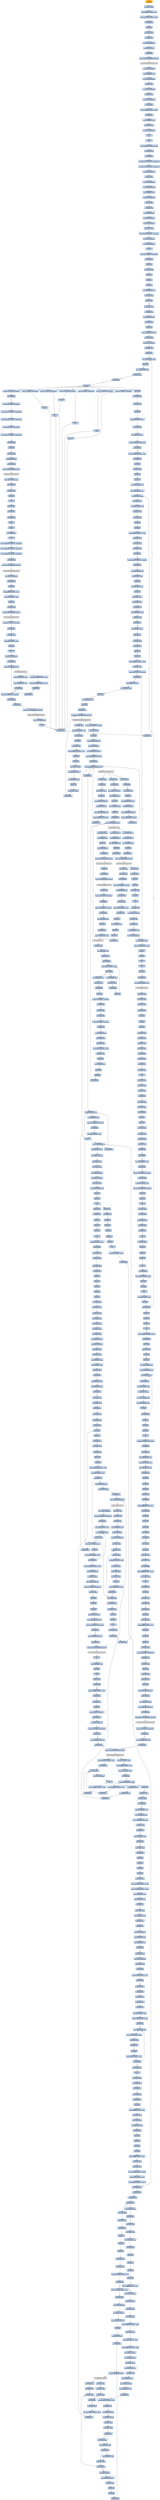 digraph G {
node[shape=rectangle,style=filled,fillcolor=lightsteelblue,color=lightsteelblue]
bgcolor="transparent"
a0x004872a8pushl_ebp[label="start\npushl %ebp",color="lightgrey",fillcolor="orange"];
a0x004872a9movl_esp_ebp[label="0x004872a9\nmovl %esp, %ebp"];
a0x004872abaddl_0xfffffff0UINT8_esp[label="0x004872ab\naddl $0xfffffff0<UINT8>, %esp"];
a0x004872aemovl_0x487020UINT32_eax[label="0x004872ae\nmovl $0x487020<UINT32>, %eax"];
a0x004872b3call_0x004064c0[label="0x004872b3\ncall 0x004064c0"];
a0x004064c0pushl_ebx[label="0x004064c0\npushl %ebx"];
a0x004064c1movl_eax_ebx[label="0x004064c1\nmovl %eax, %ebx"];
a0x004064c3xorl_eax_eax[label="0x004064c3\nxorl %eax, %eax"];
a0x004064c5movl_eax_0x004880c4[label="0x004064c5\nmovl %eax, 0x004880c4"];
a0x004064capushl_0x0UINT8[label="0x004064ca\npushl $0x0<UINT8>"];
a0x004064cccall_0x004063fc[label="0x004064cc\ncall 0x004063fc"];
a0x004063fcjmp_GetModuleHandleA_kernel32_dll[label="0x004063fc\njmp GetModuleHandleA@kernel32.dll"];
GetModuleHandleA_kernel32_dll[label="GetModuleHandleA@kernel32.dll",color="lightgrey",fillcolor="lightgrey"];
a0x004064d1movl_eax_0x0048a668[label="0x004064d1\nmovl %eax, 0x0048a668"];
a0x004064d6movl_0x0048a668_eax[label="0x004064d6\nmovl 0x0048a668, %eax"];
a0x004064dbmovl_eax_0x004880d0[label="0x004064db\nmovl %eax, 0x004880d0"];
a0x004064e0xorl_eax_eax[label="0x004064e0\nxorl %eax, %eax"];
a0x004064e2movl_eax_0x004880d4[label="0x004064e2\nmovl %eax, 0x004880d4"];
a0x004064e7xorl_eax_eax[label="0x004064e7\nxorl %eax, %eax"];
a0x004064e9movl_eax_0x004880d8[label="0x004064e9\nmovl %eax, 0x004880d8"];
a0x004064eecall_0x004064b4[label="0x004064ee\ncall 0x004064b4"];
a0x004064b4movl_0x4880ccUINT32_eax[label="0x004064b4\nmovl $0x4880cc<UINT32>, %eax"];
a0x004064b9call_0x00405cc4[label="0x004064b9\ncall 0x00405cc4"];
a0x00405cc4movl_0x0048803c_edx[label="0x00405cc4\nmovl 0x0048803c, %edx"];
a0x00405ccamovl_edx_eax_[label="0x00405cca\nmovl %edx, (%eax)"];
a0x00405cccmovl_eax_0x0048803c[label="0x00405ccc\nmovl %eax, 0x0048803c"];
a0x00405cd1ret[label="0x00405cd1\nret"];
a0x004064beret[label="0x004064be\nret"];
a0x004064f3movl_0x4880ccUINT32_edx[label="0x004064f3\nmovl $0x4880cc<UINT32>, %edx"];
a0x004064f8movl_ebx_eax[label="0x004064f8\nmovl %ebx, %eax"];
a0x004064facall_0x00404170[label="0x004064fa\ncall 0x00404170"];
a0x00404170movl_0x40127cUINT32_0x0048a014[label="0x00404170\nmovl $0x40127c<UINT32>, 0x0048a014"];
a0x0040417amovl_0x40128cUINT32_0x0048a018[label="0x0040417a\nmovl $0x40128c<UINT32>, 0x0048a018"];
a0x00404184movl_eax_0x0048a640[label="0x00404184\nmovl %eax, 0x0048a640"];
a0x00404189xorl_eax_eax[label="0x00404189\nxorl %eax, %eax"];
a0x0040418bmovl_eax_0x0048a644[label="0x0040418b\nmovl %eax, 0x0048a644"];
a0x00404190movl_edx_0x0048a648[label="0x00404190\nmovl %edx, 0x0048a648"];
a0x00404196movl_0x4edx__eax[label="0x00404196\nmovl 0x4(%edx), %eax"];
a0x00404199movl_eax_0x0048a030[label="0x00404199\nmovl %eax, 0x0048a030"];
a0x0040419ecall_0x00404068[label="0x0040419e\ncall 0x00404068"];
a0x00404068xorl_edx_edx[label="0x00404068\nxorl %edx, %edx"];
a0x0040406aleal__12ebp__eax[label="0x0040406a\nleal -12(%ebp), %eax"];
a0x0040406dmovl_fs_edx__ecx[label="0x0040406d\nmovl %fs:(%edx), %ecx"];
a0x00404070movl_eax_fs_edx_[label="0x00404070\nmovl %eax, %fs:(%edx)"];
a0x00404073movl_ecx_eax_[label="0x00404073\nmovl %ecx, (%eax)"];
a0x00404075movl_0x403fc8UINT32_0x4eax_[label="0x00404075\nmovl $0x403fc8<UINT32>, 0x4(%eax)"];
a0x0040407cmovl_ebp_0x8eax_[label="0x0040407c\nmovl %ebp, 0x8(%eax)"];
a0x0040407fmovl_eax_0x0048a63c[label="0x0040407f\nmovl %eax, 0x0048a63c"];
a0x00404084ret[label="0x00404084\nret"];
a0x004041a3movb_0x0UINT8_0x0048a038[label="0x004041a3\nmovb $0x0<UINT8>, 0x0048a038"];
a0x004041aacall_0x00404110[label="0x004041aa\ncall 0x00404110"];
a0x00404110pushl_ebp[label="0x00404110\npushl %ebp"];
a0x00404111movl_esp_ebp[label="0x00404111\nmovl %esp, %ebp"];
a0x00404113pushl_ebx[label="0x00404113\npushl %ebx"];
a0x00404114pushl_esi[label="0x00404114\npushl %esi"];
a0x00404115pushl_edi[label="0x00404115\npushl %edi"];
a0x00404116movl_0x0048a640_eax[label="0x00404116\nmovl 0x0048a640, %eax"];
a0x0040411btestl_eax_eax[label="0x0040411b\ntestl %eax, %eax"];
a0x0040411dje_0x0040416a[label="0x0040411d\nje 0x0040416a"];
a0x0040411fmovl_eax__esi[label="0x0040411f\nmovl (%eax), %esi"];
a0x00404121xorl_ebx_ebx[label="0x00404121\nxorl %ebx, %ebx"];
a0x00404123movl_0x4eax__edi[label="0x00404123\nmovl 0x4(%eax), %edi"];
a0x00404126xorl_edx_edx[label="0x00404126\nxorl %edx, %edx"];
a0x00404128pushl_ebp[label="0x00404128\npushl %ebp"];
a0x00404129pushl_0x404156UINT32[label="0x00404129\npushl $0x404156<UINT32>"];
a0x0040412epushl_fs_edx_[label="0x0040412e\npushl %fs:(%edx)"];
a0x00404131movl_esp_fs_edx_[label="0x00404131\nmovl %esp, %fs:(%edx)"];
a0x00404134cmpl_ebx_esi[label="0x00404134\ncmpl %ebx, %esi"];
a0x00404136jle_0x0040414c[label="0x00404136\njle 0x0040414c"];
a0x00404138movl_ediebx8__eax[label="0x00404138\nmovl (%edi,%ebx,8), %eax"];
a0x0040413bincl_ebx[label="0x0040413b\nincl %ebx"];
a0x0040413cmovl_ebx_0x0048a644[label="0x0040413c\nmovl %ebx, 0x0048a644"];
a0x00404142testl_eax_eax[label="0x00404142\ntestl %eax, %eax"];
a0x00404144je_0x00404148[label="0x00404144\nje 0x00404148"];
a0x00404146call_eax[label="0x00404146\ncall %eax"];
a0x00406534subl_0x1UINT8_0x0048a66c[label="0x00406534\nsubl $0x1<UINT8>, 0x0048a66c"];
a0x0040653bret[label="0x0040653b\nret"];
a0x00404148cmpl_ebx_esi[label="0x00404148\ncmpl %ebx, %esi"];
a0x0040414ajg_0x00404138[label="0x0040414a\njg 0x00404138"];
a0x00406328subl_0x1UINT8_0x0048a5bc[label="0x00406328\nsubl $0x1<UINT8>, 0x0048a5bc"];
a0x0040632fjae_0x004063fa[label="0x0040632f\njae 0x004063fa"];
a0x00406335movb_0x2UINT8_0x0048800c[label="0x00406335\nmovb $0x2<UINT8>, 0x0048800c"];
a0x0040633cmovl_0x40127cUINT32_0x0048a014[label="0x0040633c\nmovl $0x40127c<UINT32>, 0x0048a014"];
a0x00406346movl_0x40128cUINT32_0x0048a018[label="0x00406346\nmovl $0x40128c<UINT32>, 0x0048a018"];
a0x00406350movb_0x2UINT8_0x0048a04e[label="0x00406350\nmovb $0x2<UINT8>, 0x0048a04e"];
a0x00406357movl_0x405274UINT32_0x0048a000[label="0x00406357\nmovl $0x405274<UINT32>, 0x0048a000"];
a0x00406361call_0x004034d8[label="0x00406361\ncall 0x004034d8"];
a0x004034d8pushl_ebx[label="0x004034d8\npushl %ebx"];
a0x004034d9xorl_ebx_ebx[label="0x004034d9\nxorl %ebx, %ebx"];
a0x004034dbpushl_0x0UINT8[label="0x004034db\npushl $0x0<UINT8>"];
a0x004034ddcall_0x004034d0[label="0x004034dd\ncall 0x004034d0"];
a0x004034d0jmp_GetKeyboardType_user32_dll[label="0x004034d0\njmp GetKeyboardType@user32.dll"];
GetKeyboardType_user32_dll[label="GetKeyboardType@user32.dll",color="lightgrey",fillcolor="lightgrey"];
a0x004034e2cmpl_0x7UINT8_eax[label="0x004034e2\ncmpl $0x7<UINT8>, %eax"];
a0x004034e5jne_0x00403503[label="0x004034e5\njne 0x00403503"];
a0x00403503movl_ebx_eax[label="0x00403503\nmovl %ebx, %eax"];
a0x00403505popl_ebx[label="0x00403505\npopl %ebx"];
a0x00403506ret[label="0x00403506\nret"];
a0x00406366testb_al_al[label="0x00406366\ntestb %al, %al"];
a0x00406368je_0x0040636f[label="0x00406368\nje 0x0040636f"];
a0x0040636fcall_0x004035cc[label="0x0040636f\ncall 0x004035cc"];
a0x004035ccfninit_[label="0x004035cc\nfninit "];
a0x004035cefwait_[label="0x004035ce\nfwait "];
a0x004035cffldcw_0x00488024[label="0x004035cf\nfldcw 0x00488024"];
a0x004035d5ret[label="0x004035d5\nret"];
a0x00406374movw_0xffffd7b0UINT16_0x0048a054[label="0x00406374\nmovw $0xffffd7b0<UINT16>, 0x0048a054"];
a0x0040637dmovw_0xffffd7b0UINT16_0x0048a220[label="0x0040637d\nmovw $0xffffd7b0<UINT16>, 0x0048a220"];
a0x00406386movw_0xffffd7b0UINT16_0x0048a3ec[label="0x00406386\nmovw $0xffffd7b0<UINT16>, 0x0048a3ec"];
a0x0040638fcall_0x004012e4[label="0x0040638f\ncall 0x004012e4"];
a0x004012e4jmp_GetCommandLineA_kernel32_dll[label="0x004012e4\njmp GetCommandLineA@kernel32.dll"];
GetCommandLineA_kernel32_dll[label="GetCommandLineA@kernel32.dll",color="lightgrey",fillcolor="lightgrey"];
a0x00406394movl_eax_0x0048a040[label="0x00406394\nmovl %eax, 0x0048a040"];
a0x00406399call_0x004013bc[label="0x00406399\ncall 0x004013bc"];
a0x004013bcpushl_ebx[label="0x004013bc\npushl %ebx"];
a0x004013bdaddl_0xffffffbcUINT8_esp[label="0x004013bd\naddl $0xffffffbc<UINT8>, %esp"];
a0x004013c0movl_0xaUINT32_ebx[label="0x004013c0\nmovl $0xa<UINT32>, %ebx"];
a0x004013c5pushl_esp[label="0x004013c5\npushl %esp"];
a0x004013c6call_0x00401314[label="0x004013c6\ncall 0x00401314"];
a0x00401314jmp_GetStartupInfoA_kernel32_dll[label="0x00401314\njmp GetStartupInfoA@kernel32.dll"];
GetStartupInfoA_kernel32_dll[label="GetStartupInfoA@kernel32.dll",color="lightgrey",fillcolor="lightgrey"];
a0x004013cbtestb_0x1UINT8_0x2cesp_[label="0x004013cb\ntestb $0x1<UINT8>, 0x2c(%esp)"];
a0x004013d0je_0x004013d7[label="0x004013d0\nje 0x004013d7"];
a0x004013d7movl_ebx_eax[label="0x004013d7\nmovl %ebx, %eax"];
a0x004013d9addl_0x44UINT8_esp[label="0x004013d9\naddl $0x44<UINT8>, %esp"];
a0x004013dcpopl_ebx[label="0x004013dc\npopl %ebx"];
a0x004013ddret[label="0x004013dd\nret"];
a0x0040639emovl_eax_0x0048a03c[label="0x0040639e\nmovl %eax, 0x0048a03c"];
a0x004063a3call_0x004013a4[label="0x004063a3\ncall 0x004013a4"];
a0x004013a4jmp_GetVersion_kernel32_dll[label="0x004013a4\njmp GetVersion@kernel32.dll"];
GetVersion_kernel32_dll[label="GetVersion@kernel32.dll",color="lightgrey",fillcolor="lightgrey"];
a0x004063a8andl_0x80000000UINT32_eax[label="0x004063a8\nandl $0x80000000<UINT32>, %eax"];
a0x004063adcmpl_0x80000000UINT32_eax[label="0x004063ad\ncmpl $0x80000000<UINT32>, %eax"];
a0x004063b2je_0x004063e1[label="0x004063b2\nje 0x004063e1"];
a0x004063b4call_0x004013a4[label="0x004063b4\ncall 0x004013a4"];
a0x004063b9andl_0xffUINT32_eax[label="0x004063b9\nandl $0xff<UINT32>, %eax"];
a0x004063becmpw_0x4UINT8_ax[label="0x004063be\ncmpw $0x4<UINT8>, %ax"];
a0x004063c2jbe_0x004063d0[label="0x004063c2\njbe 0x004063d0"];
a0x004063c4movl_0x3UINT32_0x0048a5c0[label="0x004063c4\nmovl $0x3<UINT32>, 0x0048a5c0"];
a0x004063cejmp_0x004063f0[label="0x004063ce\njmp 0x004063f0"];
a0x004063f0call_0x0040139c[label="0x004063f0\ncall 0x0040139c"];
a0x0040139cjmp_GetCurrentThreadId_kernel32_dll[label="0x0040139c\njmp GetCurrentThreadId@kernel32.dll"];
GetCurrentThreadId_kernel32_dll[label="GetCurrentThreadId@kernel32.dll",color="lightgrey",fillcolor="lightgrey"];
a0x004063f5movl_eax_0x0048a034[label="0x004063f5\nmovl %eax, 0x0048a034"];
a0x004063faret[label="0x004063fa\nret"];
a0x004065acsubl_0x1UINT8_0x0048a674[label="0x004065ac\nsubl $0x1<UINT8>, 0x0048a674"];
a0x004065b3ret[label="0x004065b3\nret"];
a0x00407390subl_0x1UINT8_0x0048a678[label="0x00407390\nsubl $0x1<UINT8>, 0x0048a678"];
a0x00407397ret[label="0x00407397\nret"];
a0x004073c8subl_0x1UINT8_0x0048a67c[label="0x004073c8\nsubl $0x1<UINT8>, 0x0048a67c"];
a0x004073cfret[label="0x004073cf\nret"];
a0x00416118subl_0x1UINT8_0x0048a848[label="0x00416118\nsubl $0x1<UINT8>, 0x0048a848"];
a0x0041611fret[label="0x0041611f\nret"];
a0x004076e0subl_0x1UINT8_0x0048a680[label="0x004076e0\nsubl $0x1<UINT8>, 0x0048a680"];
a0x004076e7ret[label="0x004076e7\nret"];
a0x0040ddb4pushl_ebp[label="0x0040ddb4\npushl %ebp"];
a0x0040ddb5movl_esp_ebp[label="0x0040ddb5\nmovl %esp, %ebp"];
a0x0040ddb7xorl_eax_eax[label="0x0040ddb7\nxorl %eax, %eax"];
a0x0040ddb9pushl_ebp[label="0x0040ddb9\npushl %ebp"];
a0x0040ddbapushl_0x40de1cUINT32[label="0x0040ddba\npushl $0x40de1c<UINT32>"];
a0x0040ddbfpushl_fs_eax_[label="0x0040ddbf\npushl %fs:(%eax)"];
a0x0040ddc2movl_esp_fs_eax_[label="0x0040ddc2\nmovl %esp, %fs:(%eax)"];
a0x0040ddc5subl_0x1UINT8_0x0048a794[label="0x0040ddc5\nsubl $0x1<UINT8>, 0x0048a794"];
a0x0040ddccjae_0x0040de0e[label="0x0040ddcc\njae 0x0040de0e"];
a0x0040ddcemovl_0x40d964UINT32_eax[label="0x0040ddce\nmovl $0x40d964<UINT32>, %eax"];
a0x0040ddd3call_0x004041d4[label="0x0040ddd3\ncall 0x004041d4"];
a0x004041d4pushl_ebx[label="0x004041d4\npushl %ebx"];
a0x004041d5xorl_ebx_ebx[label="0x004041d5\nxorl %ebx, %ebx"];
a0x004041d7pushl_edi[label="0x004041d7\npushl %edi"];
a0x004041d8pushl_esi[label="0x004041d8\npushl %esi"];
a0x004041d9movl_eaxebx__edi[label="0x004041d9\nmovl (%eax,%ebx), %edi"];
a0x004041dcleal_0x4eaxebx__esi[label="0x004041dc\nleal 0x4(%eax,%ebx), %esi"];
a0x004041e0movl_0x4esi__eax[label="0x004041e0\nmovl 0x4(%esi), %eax"];
a0x004041e3movl_esi__edx[label="0x004041e3\nmovl (%esi), %edx"];
a0x004041e5movl_eaxebx__eax[label="0x004041e5\nmovl (%eax,%ebx), %eax"];
a0x004041e8addl_ebx_edx[label="0x004041e8\naddl %ebx, %edx"];
a0x004041eacall_0x00406208[label="0x004041ea\ncall 0x00406208"];
a0x00406208pushl_ebx[label="0x00406208\npushl %ebx"];
a0x00406209pushl_esi[label="0x00406209\npushl %esi"];
a0x0040620aaddl_0xfffffc00UINT32_esp[label="0x0040620a\naddl $0xfffffc00<UINT32>, %esp"];
a0x00406210movl_edx_esi[label="0x00406210\nmovl %edx, %esi"];
a0x00406212movl_eax_ebx[label="0x00406212\nmovl %eax, %ebx"];
a0x00406214testl_ebx_ebx[label="0x00406214\ntestl %ebx, %ebx"];
a0x00406216je_0x00406255[label="0x00406216\nje 0x00406255"];
a0x00406218cmpl_0x10000UINT32_0x4ebx_[label="0x00406218\ncmpl $0x10000<UINT32>, 0x4(%ebx)"];
a0x0040621fjnl_0x0040624b[label="0x0040621f\njnl 0x0040624b"];
a0x00406221pushl_0x400UINT32[label="0x00406221\npushl $0x400<UINT32>"];
a0x00406226leal_0x4esp__eax[label="0x00406226\nleal 0x4(%esp), %eax"];
a0x0040622apushl_eax[label="0x0040622a\npushl %eax"];
a0x0040622bmovl_0x4ebx__eax[label="0x0040622b\nmovl 0x4(%ebx), %eax"];
a0x0040622epushl_eax[label="0x0040622e\npushl %eax"];
a0x0040622fmovl_ebx__eax[label="0x0040622f\nmovl (%ebx), %eax"];
a0x00406231movl_eax__eax[label="0x00406231\nmovl (%eax), %eax"];
a0x00406233call_0x00405774[label="0x00406233\ncall 0x00405774"];
a0x00405774movl_0x0048803c_edx[label="0x00405774\nmovl 0x0048803c, %edx"];
a0x0040577atestl_edx_edx[label="0x0040577a\ntestl %edx, %edx"];
a0x0040577cje_0x0040579b[label="0x0040577c\nje 0x0040579b"];
a0x0040577ecmpl_0x4edx__eax[label="0x0040577e\ncmpl 0x4(%edx), %eax"];
a0x00405781je_0x0040578d[label="0x00405781\nje 0x0040578d"];
a0x0040578dmovl_edx_eax[label="0x0040578d\nmovl %edx, %eax"];
a0x0040578fcall_0x0040572c[label="0x0040578f\ncall 0x0040572c"];
a0x0040572cpushl_ebx[label="0x0040572c\npushl %ebx"];
a0x0040572dpushl_esi[label="0x0040572d\npushl %esi"];
a0x0040572eaddl_0xfffffef8UINT32_esp[label="0x0040572e\naddl $0xfffffef8<UINT32>, %esp"];
a0x00405734movl_eax_ebx[label="0x00405734\nmovl %eax, %ebx"];
a0x00405736cmpl_0x0UINT8_0x10ebx_[label="0x00405736\ncmpl $0x0<UINT8>, 0x10(%ebx)"];
a0x0040573ajne_0x00405767[label="0x0040573a\njne 0x00405767"];
a0x0040573cpushl_0x105UINT32[label="0x0040573c\npushl $0x105<UINT32>"];
a0x00405741leal_0x4esp__eax[label="0x00405741\nleal 0x4(%esp), %eax"];
a0x00405745pushl_eax[label="0x00405745\npushl %eax"];
a0x00405746movl_0x4ebx__eax[label="0x00405746\nmovl 0x4(%ebx), %eax"];
a0x00405749pushl_eax[label="0x00405749\npushl %eax"];
a0x0040574acall_0x004012fc[label="0x0040574a\ncall 0x004012fc"];
a0x004012fcjmp_GetModuleFileNameA_kernel32_dll[label="0x004012fc\njmp GetModuleFileNameA@kernel32.dll"];
GetModuleFileNameA_kernel32_dll[label="GetModuleFileNameA@kernel32.dll",color="lightgrey",fillcolor="lightgrey"];
a0x0040574fmovl_esp_eax[label="0x0040574f\nmovl %esp, %eax"];
a0x00405751movb_0x1UINT8_dl[label="0x00405751\nmovb $0x1<UINT8>, %dl"];
a0x00405753call_0x00405968[label="0x00405753\ncall 0x00405968"];
a0x00405968pushl_ebp[label="0x00405968\npushl %ebp"];
a0x00405969movl_esp_ebp[label="0x00405969\nmovl %esp, %ebp"];
a0x0040596baddl_0xfffffee0UINT32_esp[label="0x0040596b\naddl $0xfffffee0<UINT32>, %esp"];
a0x00405971pushl_ebx[label="0x00405971\npushl %ebx"];
a0x00405972pushl_esi[label="0x00405972\npushl %esi"];
a0x00405973movl_eax__4ebp_[label="0x00405973\nmovl %eax, -4(%ebp)"];
a0x00405976pushl_0x105UINT32[label="0x00405976\npushl $0x105<UINT32>"];
a0x0040597bleal__285ebp__eax[label="0x0040597b\nleal -285(%ebp), %eax"];
a0x00405981pushl_eax[label="0x00405981\npushl %eax"];
a0x00405982pushl_0x0UINT8[label="0x00405982\npushl $0x0<UINT8>"];
a0x00405984call_0x004012fc[label="0x00405984\ncall 0x004012fc"];
a0x00405989movb_0x0UINT8__18ebp_[label="0x00405989\nmovb $0x0<UINT8>, -18(%ebp)"];
a0x0040598dleal__8ebp__eax[label="0x0040598d\nleal -8(%ebp), %eax"];
a0x00405990pushl_eax[label="0x00405990\npushl %eax"];
a0x00405991pushl_0xf0019UINT32[label="0x00405991\npushl $0xf0019<UINT32>"];
a0x00405996pushl_0x0UINT8[label="0x00405996\npushl $0x0<UINT8>"];
a0x00405998pushl_0x405b98UINT32[label="0x00405998\npushl $0x405b98<UINT32>"];
a0x0040599dpushl_0x80000001UINT32[label="0x0040599d\npushl $0x80000001<UINT32>"];
a0x004059a2call_0x00401354[label="0x004059a2\ncall 0x00401354"];
a0x00401354jmp_RegOpenKeyExA_advapi32_dll[label="0x00401354\njmp RegOpenKeyExA@advapi32.dll"];
a0x0040de1cjmp_0x00403e2c[label="0x0040de1c\njmp 0x00403e2c"];
a0x00403e2cmovl_0x4esp__eax[label="0x00403e2c\nmovl 0x4(%esp), %eax"];
a0x00403e30movl_0x8esp__edx[label="0x00403e30\nmovl 0x8(%esp), %edx"];
a0x00403e34testl_0x6UINT32_0x4eax_[label="0x00403e34\ntestl $0x6<UINT32>, 0x4(%eax)"];
a0x00403e3bje_0x00403e5c[label="0x00403e3b\nje 0x00403e5c"];
a0x00403e5cmovl_0x1UINT32_eax[label="0x00403e5c\nmovl $0x1<UINT32>, %eax"];
a0x00403e61ret[label="0x00403e61\nret"];
RegOpenKeyExA_advapi32_dll[label="RegOpenKeyExA@advapi32.dll",color="lightgrey",fillcolor="lightgrey"];
a0x004059a7testl_eax_eax[label="0x004059a7\ntestl %eax, %eax"];
a0x004059a9je_0x004059eb[label="0x004059a9\nje 0x004059eb"];
a0x004059ableal__8ebp__eax[label="0x004059ab\nleal -8(%ebp), %eax"];
a0x004059aepushl_eax[label="0x004059ae\npushl %eax"];
a0x004059afpushl_0xf0019UINT32[label="0x004059af\npushl $0xf0019<UINT32>"];
a0x004059b4pushl_0x0UINT8[label="0x004059b4\npushl $0x0<UINT8>"];
a0x004059b6pushl_0x405b98UINT32[label="0x004059b6\npushl $0x405b98<UINT32>"];
a0x004059bbpushl_0x80000002UINT32[label="0x004059bb\npushl $0x80000002<UINT32>"];
a0x004059c0call_0x00401354[label="0x004059c0\ncall 0x00401354"];
a0x004059c5testl_eax_eax[label="0x004059c5\ntestl %eax, %eax"];
a0x004059c7je_0x004059eb[label="0x004059c7\nje 0x004059eb"];
a0x004059c9leal__8ebp__eax[label="0x004059c9\nleal -8(%ebp), %eax"];
a0x004059ccpushl_eax[label="0x004059cc\npushl %eax"];
a0x004059cdpushl_0xf0019UINT32[label="0x004059cd\npushl $0xf0019<UINT32>"];
a0x004059d2pushl_0x0UINT8[label="0x004059d2\npushl $0x0<UINT8>"];
a0x004059d4pushl_0x405bb4UINT32[label="0x004059d4\npushl $0x405bb4<UINT32>"];
a0x004059d9pushl_0x80000001UINT32[label="0x004059d9\npushl $0x80000001<UINT32>"];
a0x004059decall_0x00401354[label="0x004059de\ncall 0x00401354"];
a0x004059e3testl_eax_eax[label="0x004059e3\ntestl %eax, %eax"];
a0x004059e5jne_0x00405a74[label="0x004059e5\njne 0x00405a74"];
a0x00405a74pushl_0x105UINT32[label="0x00405a74\npushl $0x105<UINT32>"];
a0x00405a79movl__4ebp__eax[label="0x00405a79\nmovl -4(%ebp), %eax"];
a0x00405a7cpushl_eax[label="0x00405a7c\npushl %eax"];
a0x00405a7dleal__285ebp__eax[label="0x00405a7d\nleal -285(%ebp), %eax"];
a0x00405a83pushl_eax[label="0x00405a83\npushl %eax"];
a0x00405a84call_0x00401334[label="0x00405a84\ncall 0x00401334"];
a0x00401334jmp_lstrcpynA_kernel32_dll[label="0x00401334\njmp lstrcpynA@kernel32.dll"];
lstrcpyn_kernel32_dll[label="lstrcpyn@kernel32.dll",color="lightgrey",fillcolor="lightgrey"];
a0x00405a89pushl_0x5UINT8[label="0x00405a89\npushl $0x5<UINT8>"];
a0x00405a8bleal__13ebp__eax[label="0x00405a8b\nleal -13(%ebp), %eax"];
a0x00405a8epushl_eax[label="0x00405a8e\npushl %eax"];
a0x00405a8fpushl_0x3UINT8[label="0x00405a8f\npushl $0x3<UINT8>"];
a0x00405a91call_0x0040131c[label="0x00405a91\ncall 0x0040131c"];
a0x0040131cjmp_GetThreadLocale_kernel32_dll[label="0x0040131c\njmp GetThreadLocale@kernel32.dll"];
GetThreadLocale_kernel32_dll[label="GetThreadLocale@kernel32.dll",color="lightgrey",fillcolor="lightgrey"];
a0x00405a96pushl_eax[label="0x00405a96\npushl %eax"];
a0x00405a97call_0x004012f4[label="0x00405a97\ncall 0x004012f4"];
a0x004012f4jmp_GetLocaleInfoA_kernel32_dll[label="0x004012f4\njmp GetLocaleInfoA@kernel32.dll"];
GetLocaleInfoA_kernel32_dll[label="GetLocaleInfoA@kernel32.dll",color="lightgrey",fillcolor="lightgrey"];
a0x00405a9cxorl_esi_esi[label="0x00405a9c\nxorl %esi, %esi"];
a0x00405a9ecmpb_0x0UINT8__285ebp_[label="0x00405a9e\ncmpb $0x0<UINT8>, -285(%ebp)"];
a0x00405aa5je_0x00405b8e[label="0x00405aa5\nje 0x00405b8e"];
a0x00405aabcmpb_0x0UINT8__13ebp_[label="0x00405aab\ncmpb $0x0<UINT8>, -13(%ebp)"];
a0x00405aafjne_0x00405abb[label="0x00405aaf\njne 0x00405abb"];
a0x00405abbleal__285ebp__eax[label="0x00405abb\nleal -285(%ebp), %eax"];
a0x00405ac1pushl_eax[label="0x00405ac1\npushl %eax"];
a0x00405ac2call_0x0040133c[label="0x00405ac2\ncall 0x0040133c"];
a0x0040133cjmp_lstrlenA_kernel32_dll[label="0x0040133c\njmp lstrlenA@kernel32.dll"];
lstrlen_kernel32_dll[label="lstrlen@kernel32.dll",color="lightgrey",fillcolor="lightgrey"];
a0x00405ac7movl_eax_ebx[label="0x00405ac7\nmovl %eax, %ebx"];
a0x00405ac9leal__285ebp__eax[label="0x00405ac9\nleal -285(%ebp), %eax"];
a0x00405acfaddl_eax_ebx[label="0x00405acf\naddl %eax, %ebx"];
a0x00405ad1jmp_0x00405ad4[label="0x00405ad1\njmp 0x00405ad4"];
a0x00405ad4cmpb_0x2eUINT8_ebx_[label="0x00405ad4\ncmpb $0x2e<UINT8>, (%ebx)"];
a0x00405ad7je_0x00405ae3[label="0x00405ad7\nje 0x00405ae3"];
a0x00405ad9leal__285ebp__eax[label="0x00405ad9\nleal -285(%ebp), %eax"];
a0x00405adfcmpl_eax_ebx[label="0x00405adf\ncmpl %eax, %ebx"];
a0x00405ae1jne_0x00405ad3[label="0x00405ae1\njne 0x00405ad3"];
a0x00405ad3decl_ebx[label="0x00405ad3\ndecl %ebx"];
a0x00405ae3leal__285ebp__eax[label="0x00405ae3\nleal -285(%ebp), %eax"];
a0x00405ae9cmpl_eax_ebx[label="0x00405ae9\ncmpl %eax, %ebx"];
a0x00405aebje_0x00405b8e[label="0x00405aeb\nje 0x00405b8e"];
a0x00405af1incl_ebx[label="0x00405af1\nincl %ebx"];
a0x00405af2cmpb_0x0UINT8__18ebp_[label="0x00405af2\ncmpb $0x0<UINT8>, -18(%ebp)"];
a0x00405af6je_0x00405b20[label="0x00405af6\nje 0x00405b20"];
a0x00405b20testl_esi_esi[label="0x00405b20\ntestl %esi, %esi"];
a0x00405b22jne_0x00405b8e[label="0x00405b22\njne 0x00405b8e"];
a0x00405b24cmpb_0x0UINT8__13ebp_[label="0x00405b24\ncmpb $0x0<UINT8>, -13(%ebp)"];
a0x00405b28je_0x00405b8e[label="0x00405b28\nje 0x00405b8e"];
a0x00405b2aleal__285ebp__eax[label="0x00405b2a\nleal -285(%ebp), %eax"];
a0x00405b30movl_ebx_edx[label="0x00405b30\nmovl %ebx, %edx"];
a0x00405b32subl_eax_edx[label="0x00405b32\nsubl %eax, %edx"];
a0x00405b34movl_0x105UINT32_eax[label="0x00405b34\nmovl $0x105<UINT32>, %eax"];
a0x00405b39subl_edx_eax[label="0x00405b39\nsubl %edx, %eax"];
a0x00405b3bpushl_eax[label="0x00405b3b\npushl %eax"];
a0x00405b3cleal__13ebp__eax[label="0x00405b3c\nleal -13(%ebp), %eax"];
a0x00405b3fpushl_eax[label="0x00405b3f\npushl %eax"];
a0x00405b40pushl_ebx[label="0x00405b40\npushl %ebx"];
a0x00405b41call_0x00401334[label="0x00405b41\ncall 0x00401334"];
a0x00405b46pushl_0x2UINT8[label="0x00405b46\npushl $0x2<UINT8>"];
a0x00405b48pushl_0x0UINT8[label="0x00405b48\npushl $0x0<UINT8>"];
a0x00405b4aleal__285ebp__eax[label="0x00405b4a\nleal -285(%ebp), %eax"];
a0x00405b50pushl_eax[label="0x00405b50\npushl %eax"];
a0x00405b51call_0x00401324[label="0x00405b51\ncall 0x00401324"];
a0x00401324jmp_LoadLibraryExA_kernel32_dll[label="0x00401324\njmp LoadLibraryExA@kernel32.dll"];
LoadLibraryExA_kernel32_dll[label="LoadLibraryExA@kernel32.dll",color="lightgrey",fillcolor="lightgrey"];
a0x00405b56movl_eax_esi[label="0x00405b56\nmovl %eax, %esi"];
a0x00405b58testl_esi_esi[label="0x00405b58\ntestl %esi, %esi"];
a0x00405b5ajne_0x00405b8e[label="0x00405b5a\njne 0x00405b8e"];
a0x00405b5cmovb_0x0UINT8__11ebp_[label="0x00405b5c\nmovb $0x0<UINT8>, -11(%ebp)"];
a0x00405b60leal__285ebp__eax[label="0x00405b60\nleal -285(%ebp), %eax"];
a0x00405b66movl_ebx_edx[label="0x00405b66\nmovl %ebx, %edx"];
a0x00405b68subl_eax_edx[label="0x00405b68\nsubl %eax, %edx"];
a0x00405b6amovl_0x105UINT32_eax[label="0x00405b6a\nmovl $0x105<UINT32>, %eax"];
a0x00405b6fsubl_edx_eax[label="0x00405b6f\nsubl %edx, %eax"];
a0x00405b71pushl_eax[label="0x00405b71\npushl %eax"];
a0x00405b72leal__13ebp__eax[label="0x00405b72\nleal -13(%ebp), %eax"];
a0x00405b75pushl_eax[label="0x00405b75\npushl %eax"];
a0x00405b76pushl_ebx[label="0x00405b76\npushl %ebx"];
a0x00405b77call_0x00401334[label="0x00405b77\ncall 0x00401334"];
a0x00405b7cpushl_0x2UINT8[label="0x00405b7c\npushl $0x2<UINT8>"];
a0x00405b7epushl_0x0UINT8[label="0x00405b7e\npushl $0x0<UINT8>"];
a0x00405b80leal__285ebp__eax[label="0x00405b80\nleal -285(%ebp), %eax"];
a0x00405b86pushl_eax[label="0x00405b86\npushl %eax"];
a0x00405b87call_0x00401324[label="0x00405b87\ncall 0x00401324"];
a0x00405b8cmovl_eax_esi[label="0x00405b8c\nmovl %eax, %esi"];
a0x00405b8emovl_esi_eax[label="0x00405b8e\nmovl %esi, %eax"];
a0x00405b90popl_esi[label="0x00405b90\npopl %esi"];
a0x00405b91popl_ebx[label="0x00405b91\npopl %ebx"];
a0x00405b92movl_ebp_esp[label="0x00405b92\nmovl %ebp, %esp"];
a0x00405b94popl_ebp[label="0x00405b94\npopl %ebp"];
a0x00405b95ret[label="0x00405b95\nret"];
a0x00405758movl_eax_esi[label="0x00405758\nmovl %eax, %esi"];
a0x0040575amovl_esi_0x10ebx_[label="0x0040575a\nmovl %esi, 0x10(%ebx)"];
a0x0040575dtestl_esi_esi[label="0x0040575d\ntestl %esi, %esi"];
a0x0040575fjne_0x00405767[label="0x0040575f\njne 0x00405767"];
a0x00405761movl_0x4ebx__eax[label="0x00405761\nmovl 0x4(%ebx), %eax"];
a0x00405764movl_eax_0x10ebx_[label="0x00405764\nmovl %eax, 0x10(%ebx)"];
a0x00405767movl_0x10ebx__eax[label="0x00405767\nmovl 0x10(%ebx), %eax"];
a0x0040576aaddl_0x108UINT32_esp[label="0x0040576a\naddl $0x108<UINT32>, %esp"];
a0x00405770popl_esi[label="0x00405770\npopl %esi"];
a0x00405771popl_ebx[label="0x00405771\npopl %ebx"];
a0x00405772ret[label="0x00405772\nret"];
a0x00405794ret[label="0x00405794\nret"];
a0x00406238pushl_eax[label="0x00406238\npushl %eax"];
a0x00406239call_0x0040132c[label="0x00406239\ncall 0x0040132c"];
a0x0040132cjmp_LoadStringA_user32_dll[label="0x0040132c\njmp LoadStringA@user32.dll"];
LoadStringA_user32_dll[label="LoadStringA@user32.dll",color="lightgrey",fillcolor="lightgrey"];
a0x0040623emovl_eax_ecx[label="0x0040623e\nmovl %eax, %ecx"];
a0x00406240movl_esp_edx[label="0x00406240\nmovl %esp, %edx"];
a0x00406242movl_esi_eax[label="0x00406242\nmovl %esi, %eax"];
a0x00406244call_0x00404518[label="0x00406244\ncall 0x00404518"];
a0x00404518pushl_ebx[label="0x00404518\npushl %ebx"];
a0x00404519pushl_esi[label="0x00404519\npushl %esi"];
a0x0040451apushl_edi[label="0x0040451a\npushl %edi"];
a0x0040451bmovl_eax_ebx[label="0x0040451b\nmovl %eax, %ebx"];
a0x0040451dmovl_edx_esi[label="0x0040451d\nmovl %edx, %esi"];
a0x0040451fmovl_ecx_edi[label="0x0040451f\nmovl %ecx, %edi"];
a0x00404521movl_edi_eax[label="0x00404521\nmovl %edi, %eax"];
a0x00404523call_0x004044ec[label="0x00404523\ncall 0x004044ec"];
a0x004044ectestl_eax_eax[label="0x004044ec\ntestl %eax, %eax"];
a0x004044eejle_0x00404514[label="0x004044ee\njle 0x00404514"];
a0x00404514xorl_eax_eax[label="0x00404514\nxorl %eax, %eax"];
a0x00404516ret[label="0x00404516\nret"];
a0x00404528movl_edi_ecx[label="0x00404528\nmovl %edi, %ecx"];
a0x0040452amovl_eax_edi[label="0x0040452a\nmovl %eax, %edi"];
a0x0040452ctestl_esi_esi[label="0x0040452c\ntestl %esi, %esi"];
a0x0040452eje_0x00404539[label="0x0040452e\nje 0x00404539"];
a0x00404530movl_eax_edx[label="0x00404530\nmovl %eax, %edx"];
a0x00404532movl_esi_eax[label="0x00404532\nmovl %esi, %eax"];
a0x00404534call_0x00402974[label="0x00404534\ncall 0x00402974"];
a0x00402974pushl_esi[label="0x00402974\npushl %esi"];
a0x00402975pushl_edi[label="0x00402975\npushl %edi"];
a0x00402976movl_eax_esi[label="0x00402976\nmovl %eax, %esi"];
a0x00402978movl_edx_edi[label="0x00402978\nmovl %edx, %edi"];
a0x0040297amovl_ecx_eax[label="0x0040297a\nmovl %ecx, %eax"];
a0x0040297ccmpl_esi_edi[label="0x0040297c\ncmpl %esi, %edi"];
a0x0040297eja_0x00402993[label="0x0040297e\nja 0x00402993"];
a0x00402980je_0x004029b1[label="0x00402980\nje 0x004029b1"];
a0x00402982sarl_0x2UINT8_ecx[label="0x00402982\nsarl $0x2<UINT8>, %ecx"];
a0x00402985js_0x004029b1[label="0x00402985\njs 0x004029b1"];
a0x00402987repz_movsl_ds_esi__es_edi_[label="0x00402987\nrepz movsl %ds:(%esi), %es:(%edi)"];
a0x00402989movl_eax_ecx[label="0x00402989\nmovl %eax, %ecx"];
a0x0040298bandl_0x3UINT8_ecx[label="0x0040298b\nandl $0x3<UINT8>, %ecx"];
a0x0040298erepz_movsb_ds_esi__es_edi_[label="0x0040298e\nrepz movsb %ds:(%esi), %es:(%edi)"];
a0x00402990popl_edi[label="0x00402990\npopl %edi"];
a0x00402991popl_esi[label="0x00402991\npopl %esi"];
a0x00402992ret[label="0x00402992\nret"];
a0x00404539movl_ebx_eax[label="0x00404539\nmovl %ebx, %eax"];
a0x0040453bcall_0x00404428[label="0x0040453b\ncall 0x00404428"];
a0x00404428movl_eax__edx[label="0x00404428\nmovl (%eax), %edx"];
a0x0040442atestl_edx_edx[label="0x0040442a\ntestl %edx, %edx"];
a0x0040442cje_0x0040444a[label="0x0040442c\nje 0x0040444a"];
a0x0040444aret[label="0x0040444a\nret"];
a0x00404540movl_edi_ebx_[label="0x00404540\nmovl %edi, (%ebx)"];
a0x00404542popl_edi[label="0x00404542\npopl %edi"];
a0x00404543popl_esi[label="0x00404543\npopl %esi"];
a0x00404544popl_ebx[label="0x00404544\npopl %ebx"];
a0x00404545ret[label="0x00404545\nret"];
a0x00406249jmp_0x00406255[label="0x00406249\njmp 0x00406255"];
a0x00406255addl_0x400UINT32_esp[label="0x00406255\naddl $0x400<UINT32>, %esp"];
a0x0040625bpopl_esi[label="0x0040625b\npopl %esi"];
a0x0040625cpopl_ebx[label="0x0040625c\npopl %ebx"];
a0x0040625dret[label="0x0040625d\nret"];
a0x004041efaddl_0x8UINT8_esi[label="0x004041ef\naddl $0x8<UINT8>, %esi"];
a0x004041f2decl_edi[label="0x004041f2\ndecl %edi"];
a0x004041f3jne_0x004041e0[label="0x004041f3\njne 0x004041e0"];
a0x004041f5popl_esi[label="0x004041f5\npopl %esi"];
a0x004041f6popl_edi[label="0x004041f6\npopl %edi"];
a0x004041f7popl_ebx[label="0x004041f7\npopl %ebx"];
a0x004041f8ret[label="0x004041f8\nret"];
a0x0040ddd8movl_0x40da50UINT32_eax[label="0x0040ddd8\nmovl $0x40da50<UINT32>, %eax"];
a0x0040ddddcall_0x004041fc[label="0x0040dddd\ncall 0x004041fc"];
a0x004041fcpushl_ebx[label="0x004041fc\npushl %ebx"];
a0x004041fdxorl_ebx_ebx[label="0x004041fd\nxorl %ebx, %ebx"];
a0x004041ffpushl_edi[label="0x004041ff\npushl %edi"];
a0x00404200pushl_esi[label="0x00404200\npushl %esi"];
a0x00404201movl_eaxebx__edi[label="0x00404201\nmovl (%eax,%ebx), %edi"];
a0x00404204leal_0x4eaxebx__esi[label="0x00404204\nleal 0x4(%eax,%ebx), %esi"];
a0x00404208movl_0x4esi__eax[label="0x00404208\nmovl 0x4(%esi), %eax"];
a0x0040420bmovl_esi__edx[label="0x0040420b\nmovl (%esi), %edx"];
a0x0040420dmovl_eaxebx__eax[label="0x0040420d\nmovl (%eax,%ebx), %eax"];
a0x00404210addl_0x8esi__eax[label="0x00404210\naddl 0x8(%esi), %eax"];
a0x00404213movl_eax_edxebx_[label="0x00404213\nmovl %eax, (%edx,%ebx)"];
a0x00404216addl_0xcUINT8_esi[label="0x00404216\naddl $0xc<UINT8>, %esi"];
a0x00404219decl_edi[label="0x00404219\ndecl %edi"];
a0x0040421ajne_0x00404208[label="0x0040421a\njne 0x00404208"];
a0x0040421cpopl_esi[label="0x0040421c\npopl %esi"];
a0x0040421dpopl_edi[label="0x0040421d\npopl %edi"];
a0x0040421epopl_ebx[label="0x0040421e\npopl %ebx"];
a0x0040421fret[label="0x0040421f\nret"];
a0x0040dde2cmpb_0x0UINT8_0x0048a665[label="0x0040dde2\ncmpb $0x0<UINT8>, 0x0048a665"];
a0x0040dde9je_0x0040ddfa[label="0x0040dde9\nje 0x0040ddfa"];
a0x0040ddfacall_0x0040c428[label="0x0040ddfa\ncall 0x0040c428"];
a0x0040c428movl_0x00489130_ecx[label="0x0040c428\nmovl 0x00489130, %ecx"];
a0x0040c42emovb_0x1UINT8_dl[label="0x0040c42e\nmovb $0x1<UINT8>, %dl"];
a0x0040c430movl_0x004077bc_eax[label="0x0040c430\nmovl 0x004077bc, %eax"];
a0x0040c435call_0x0040bde0[label="0x0040c435\ncall 0x0040bde0"];
a0x0040bde0pushl_ebx[label="0x0040bde0\npushl %ebx"];
a0x0040bde1pushl_esi[label="0x0040bde1\npushl %esi"];
a0x0040bde2pushl_edi[label="0x0040bde2\npushl %edi"];
a0x0040bde3testb_dl_dl[label="0x0040bde3\ntestb %dl, %dl"];
a0x0040bde5je_0x0040bdef[label="0x0040bde5\nje 0x0040bdef"];
a0x0040bde7addl_0xfffffff0UINT8_esp[label="0x0040bde7\naddl $0xfffffff0<UINT8>, %esp"];
a0x0040bdeacall_0x004039fc[label="0x0040bdea\ncall 0x004039fc"];
a0x004039fcpushl_edx[label="0x004039fc\npushl %edx"];
a0x004039fdpushl_ecx[label="0x004039fd\npushl %ecx"];
a0x004039fepushl_ebx[label="0x004039fe\npushl %ebx"];
a0x004039fftestb_dl_dl[label="0x004039ff\ntestb %dl, %dl"];
a0x00403a01jl_0x00403a06[label="0x00403a01\njl 0x00403a06"];
a0x00403a03call__12eax_[label="0x00403a03\ncall -12(%eax)"];
a0x00403630pushl_ebx[label="0x00403630\npushl %ebx"];
a0x00403631movl_eax_ebx[label="0x00403631\nmovl %eax, %ebx"];
a0x00403633movl_ebx_eax[label="0x00403633\nmovl %ebx, %eax"];
a0x00403635call_0x00403660[label="0x00403635\ncall 0x00403660"];
a0x00403660addl_0xffffffd8UINT8_eax[label="0x00403660\naddl $0xffffffd8<UINT8>, %eax"];
a0x00403663movl_eax__eax[label="0x00403663\nmovl (%eax), %eax"];
a0x00403665ret[label="0x00403665\nret"];
a0x0040363acall_0x0040276c[label="0x0040363a\ncall 0x0040276c"];
a0x0040276cpushl_ebx[label="0x0040276c\npushl %ebx"];
a0x0040276dtestl_eax_eax[label="0x0040276d\ntestl %eax, %eax"];
a0x0040276fjle_0x00402786[label="0x0040276f\njle 0x00402786"];
a0x00402771call_0x00488044[label="0x00402771\ncall 0x00488044"];
a0x00402198pushl_ebp[label="0x00402198\npushl %ebp"];
a0x00402199movl_esp_ebp[label="0x00402199\nmovl %esp, %ebp"];
a0x0040219baddl_0xfffffff8UINT8_esp[label="0x0040219b\naddl $0xfffffff8<UINT8>, %esp"];
a0x0040219epushl_ebx[label="0x0040219e\npushl %ebx"];
a0x0040219fpushl_esi[label="0x0040219f\npushl %esi"];
a0x004021a0pushl_edi[label="0x004021a0\npushl %edi"];
a0x004021a1movl_eax_ebx[label="0x004021a1\nmovl %eax, %ebx"];
a0x004021a3cmpb_0x0UINT8_0x0048a5c4[label="0x004021a3\ncmpb $0x0<UINT8>, 0x0048a5c4"];
a0x004021aajne_0x004021b5[label="0x004021aa\njne 0x004021b5"];
a0x004021accall_0x00401aac[label="0x004021ac\ncall 0x00401aac"];
a0x00401aacpushl_ebp[label="0x00401aac\npushl %ebp"];
a0x00401aadmovl_esp_ebp[label="0x00401aad\nmovl %esp, %ebp"];
a0x00401aafxorl_edx_edx[label="0x00401aaf\nxorl %edx, %edx"];
a0x00401ab1pushl_ebp[label="0x00401ab1\npushl %ebp"];
a0x00401ab2pushl_0x401b62UINT32[label="0x00401ab2\npushl $0x401b62<UINT32>"];
a0x00401ab7pushl_fs_edx_[label="0x00401ab7\npushl %fs:(%edx)"];
a0x00401abamovl_esp_fs_edx_[label="0x00401aba\nmovl %esp, %fs:(%edx)"];
a0x00401abdpushl_0x48a5ccUINT32[label="0x00401abd\npushl $0x48a5cc<UINT32>"];
a0x00401ac2call_0x00401400[label="0x00401ac2\ncall 0x00401400"];
a0x00401400jmp_InitializeCriticalSection_kernel32_dll[label="0x00401400\njmp InitializeCriticalSection@kernel32.dll"];
InitializeCriticalSection_kernel32_dll[label="InitializeCriticalSection@kernel32.dll",color="lightgrey",fillcolor="lightgrey"];
a0x00401ac7cmpb_0x0UINT8_0x0048a04d[label="0x00401ac7\ncmpb $0x0<UINT8>, 0x0048a04d"];
a0x00401aceje_0x00401ada[label="0x00401ace\nje 0x00401ada"];
a0x00401ad0pushl_0x48a5ccUINT32[label="0x00401ad0\npushl $0x48a5cc<UINT32>"];
a0x00401ad5call_0x00401408[label="0x00401ad5\ncall 0x00401408"];
a0x00401408jmp_EnterCriticalSection_kernel32_dll[label="0x00401408\njmp EnterCriticalSection@kernel32.dll"];
EnterCriticalSection_kernel32_dll[label="EnterCriticalSection@kernel32.dll",color="lightgrey",fillcolor="lightgrey"];
a0x00401adamovl_0x48a5ecUINT32_eax[label="0x00401ada\nmovl $0x48a5ec<UINT32>, %eax"];
a0x00401adfcall_0x00401470[label="0x00401adf\ncall 0x00401470"];
a0x00401470movl_eax_eax_[label="0x00401470\nmovl %eax, (%eax)"];
a0x00401472movl_eax_0x4eax_[label="0x00401472\nmovl %eax, 0x4(%eax)"];
a0x00401475ret[label="0x00401475\nret"];
a0x00401ae4movl_0x48a5fcUINT32_eax[label="0x00401ae4\nmovl $0x48a5fc<UINT32>, %eax"];
a0x00401ae9call_0x00401470[label="0x00401ae9\ncall 0x00401470"];
a0x00401aeemovl_0x48a628UINT32_eax[label="0x00401aee\nmovl $0x48a628<UINT32>, %eax"];
a0x00401af3call_0x00401470[label="0x00401af3\ncall 0x00401470"];
a0x00401af8pushl_0xff8UINT32[label="0x00401af8\npushl $0xff8<UINT32>"];
a0x00401afdpushl_0x0UINT8[label="0x00401afd\npushl $0x0<UINT8>"];
a0x00401affcall_0x004013e0[label="0x00401aff\ncall 0x004013e0"];
a0x004013e0jmp_LocalAlloc_kernel32_dll[label="0x004013e0\njmp LocalAlloc@kernel32.dll"];
LocalAlloc_kernel32_dll[label="LocalAlloc@kernel32.dll",color="lightgrey",fillcolor="lightgrey"];
a0x00401b04movl_eax_0x0048a624[label="0x00401b04\nmovl %eax, 0x0048a624"];
a0x00401b09cmpl_0x0UINT8_0x0048a624[label="0x00401b09\ncmpl $0x0<UINT8>, 0x0048a624"];
a0x00401b10je_0x00401b41[label="0x00401b10\nje 0x00401b41"];
a0x00401b12movl_0x3UINT32_eax[label="0x00401b12\nmovl $0x3<UINT32>, %eax"];
a0x00401b17movl_0x0048a624_edx[label="0x00401b17\nmovl 0x0048a624, %edx"];
a0x00401b1dxorl_ecx_ecx[label="0x00401b1d\nxorl %ecx, %ecx"];
a0x00401b1fmovl_ecx__12edxeax4_[label="0x00401b1f\nmovl %ecx, -12(%edx,%eax,4)"];
a0x00401b62jmp_0x00403e2c[label="0x00401b62\njmp 0x00403e2c"];
a0x00401b23incl_eax[label="0x00401b23\nincl %eax"];
a0x00401b24cmpl_0x401UINT32_eax[label="0x00401b24\ncmpl $0x401<UINT32>, %eax"];
a0x00401b29jne_0x00401b17[label="0x00401b29\njne 0x00401b17"];
a0x00401b2bmovl_0x48a60cUINT32_eax[label="0x00401b2b\nmovl $0x48a60c<UINT32>, %eax"];
a0x00401b30movl_eax_0x4eax_[label="0x00401b30\nmovl %eax, 0x4(%eax)"];
a0x00401b33movl_eax_eax_[label="0x00401b33\nmovl %eax, (%eax)"];
a0x00401b35movl_eax_0x0048a618[label="0x00401b35\nmovl %eax, 0x0048a618"];
a0x00401b3amovb_0x1UINT8_0x0048a5c4[label="0x00401b3a\nmovb $0x1<UINT8>, 0x0048a5c4"];
a0x00401b41xorl_eax_eax[label="0x00401b41\nxorl %eax, %eax"];
a0x00401b43popl_edx[label="0x00401b43\npopl %edx"];
a0x00401b44popl_ecx[label="0x00401b44\npopl %ecx"];
a0x00401b45popl_ecx[label="0x00401b45\npopl %ecx"];
a0x00401b46movl_edx_fs_eax_[label="0x00401b46\nmovl %edx, %fs:(%eax)"];
a0x00401b49pushl_0x401b69UINT32[label="0x00401b49\npushl $0x401b69<UINT32>"];
a0x00401b4ecmpb_0x0UINT8_0x0048a04d[label="0x00401b4e\ncmpb $0x0<UINT8>, 0x0048a04d"];
a0x00401b55je_0x00401b61[label="0x00401b55\nje 0x00401b61"];
a0x00401b57pushl_0x48a5ccUINT32[label="0x00401b57\npushl $0x48a5cc<UINT32>"];
a0x00401b5ccall_0x00401410[label="0x00401b5c\ncall 0x00401410"];
a0x00401410jmp_LeaveCriticalSection_kernel32_dll[label="0x00401410\njmp LeaveCriticalSection@kernel32.dll"];
LeaveCriticalSection_kernel32_dll[label="LeaveCriticalSection@kernel32.dll",color="lightgrey",fillcolor="lightgrey"];
a0x00401b61ret[label="0x00401b61\nret"];
a0x00401b69movb_0x0048a5c4_al[label="0x00401b69\nmovb 0x0048a5c4, %al"];
a0x00401b6epopl_ebp[label="0x00401b6e\npopl %ebp"];
a0x00401b6fret[label="0x00401b6f\nret"];
a0x004021b1testb_al_al[label="0x004021b1\ntestb %al, %al"];
a0x004021b3je_0x004021bd[label="0x004021b3\nje 0x004021bd"];
a0x004021b5cmpl_0x7ffffff8UINT32_ebx[label="0x004021b5\ncmpl $0x7ffffff8<UINT32>, %ebx"];
a0x004021bbjle_0x004021c7[label="0x004021bb\njle 0x004021c7"];
a0x004021c7xorl_ecx_ecx[label="0x004021c7\nxorl %ecx, %ecx"];
a0x004021c9pushl_ebp[label="0x004021c9\npushl %ebp"];
a0x004021capushl_0x402314UINT32[label="0x004021ca\npushl $0x402314<UINT32>"];
a0x004021cfpushl_fs_ecx_[label="0x004021cf\npushl %fs:(%ecx)"];
a0x004021d2movl_esp_fs_ecx_[label="0x004021d2\nmovl %esp, %fs:(%ecx)"];
a0x004021d5cmpb_0x0UINT8_0x0048a04d[label="0x004021d5\ncmpb $0x0<UINT8>, 0x0048a04d"];
a0x004021dcje_0x004021e8[label="0x004021dc\nje 0x004021e8"];
a0x004021depushl_0x48a5ccUINT32[label="0x004021de\npushl $0x48a5cc<UINT32>"];
a0x004021e3call_0x00401408[label="0x004021e3\ncall 0x00401408"];
a0x004021e8addl_0x7UINT8_ebx[label="0x004021e8\naddl $0x7<UINT8>, %ebx"];
a0x004021ebandl_0xfffffffcUINT8_ebx[label="0x004021eb\nandl $0xfffffffc<UINT8>, %ebx"];
a0x004021eecmpl_0xcUINT8_ebx[label="0x004021ee\ncmpl $0xc<UINT8>, %ebx"];
a0x004021f1jnl_0x004021f8[label="0x004021f1\njnl 0x004021f8"];
a0x004021f8cmpl_0x1000UINT32_ebx[label="0x004021f8\ncmpl $0x1000<UINT32>, %ebx"];
a0x004021fejg_0x00402297[label="0x004021fe\njg 0x00402297"];
a0x00402204movl_ebx_eax[label="0x00402204\nmovl %ebx, %eax"];
a0x00402206testl_eax_eax[label="0x00402206\ntestl %eax, %eax"];
a0x00402208jns_0x0040220d[label="0x00402208\njns 0x0040220d"];
a0x0040220dsarl_0x2UINT8_eax[label="0x0040220d\nsarl $0x2<UINT8>, %eax"];
a0x00402210movl_0x0048a624_edx[label="0x00402210\nmovl 0x0048a624, %edx"];
a0x00402216movl__12edxeax4__edx[label="0x00402216\nmovl -12(%edx,%eax,4), %edx"];
a0x0040221atestl_edx_edx[label="0x0040221a\ntestl %edx, %edx"];
a0x0040221cje_0x00402297[label="0x0040221c\nje 0x00402297"];
a0x00402297cmpl_0x0048a61c_ebx[label="0x00402297\ncmpl 0x0048a61c, %ebx"];
a0x0040229djg_0x004022e9[label="0x0040229d\njg 0x004022e9"];
a0x004022e9movl_ebx_eax[label="0x004022e9\nmovl %ebx, %eax"];
a0x004022ebcall_0x004020a4[label="0x004022eb\ncall 0x004020a4"];
a0x004020a4pushl_ebx[label="0x004020a4\npushl %ebx"];
a0x004020a5pushl_esi[label="0x004020a5\npushl %esi"];
a0x004020a6pushl_edi[label="0x004020a6\npushl %edi"];
a0x004020a7pushl_ebp[label="0x004020a7\npushl %ebp"];
a0x004020a8movl_eax_esi[label="0x004020a8\nmovl %eax, %esi"];
a0x004020aamovl_0x48a618UINT32_edi[label="0x004020aa\nmovl $0x48a618<UINT32>, %edi"];
a0x004020afmovl_0x48a61cUINT32_ebp[label="0x004020af\nmovl $0x48a61c<UINT32>, %ebp"];
a0x004020b4movl_0x0048a610_ebx[label="0x004020b4\nmovl 0x0048a610, %ebx"];
a0x004020bacmpl_0x8ebx__esi[label="0x004020ba\ncmpl 0x8(%ebx), %esi"];
a0x004020bdjle_0x00402147[label="0x004020bd\njle 0x00402147"];
a0x004020c3movl_edi__ebx[label="0x004020c3\nmovl (%edi), %ebx"];
a0x004020c5movl_0x8ebx__eax[label="0x004020c5\nmovl 0x8(%ebx), %eax"];
a0x004020c8cmpl_eax_esi[label="0x004020c8\ncmpl %eax, %esi"];
a0x004020cajle_0x00402147[label="0x004020ca\njle 0x00402147"];
a0x004020ccmovl_esi_0x8ebx_[label="0x004020cc\nmovl %esi, 0x8(%ebx)"];
a0x004020cfmovl_0x4ebx__ebx[label="0x004020cf\nmovl 0x4(%ebx), %ebx"];
a0x004020d2cmpl_0x8ebx__esi[label="0x004020d2\ncmpl 0x8(%ebx), %esi"];
a0x004020d5jg_0x004020cf[label="0x004020d5\njg 0x004020cf"];
a0x004020d7movl_edi__edx[label="0x004020d7\nmovl (%edi), %edx"];
a0x004020d9movl_eax_0x8edx_[label="0x004020d9\nmovl %eax, 0x8(%edx)"];
a0x004020dccmpl_edi__ebx[label="0x004020dc\ncmpl (%edi), %ebx"];
a0x004020deje_0x004020e4[label="0x004020de\nje 0x004020e4"];
a0x004020e4cmpl_0x1000UINT32_esi[label="0x004020e4\ncmpl $0x1000<UINT32>, %esi"];
a0x004020eajg_0x004020f9[label="0x004020ea\njg 0x004020f9"];
a0x004020ecmovl_esi_eax[label="0x004020ec\nmovl %esi, %eax"];
a0x004020eecall_0x00402078[label="0x004020ee\ncall 0x00402078"];
a0x00402078xorl_edx_edx[label="0x00402078\nxorl %edx, %edx"];
a0x0040207atestl_eax_eax[label="0x0040207a\ntestl %eax, %eax"];
a0x0040207cjns_0x00402081[label="0x0040207c\njns 0x00402081"];
a0x00402081sarl_0x2UINT8_eax[label="0x00402081\nsarl $0x2<UINT8>, %eax"];
a0x00402084cmpl_0x400UINT32_eax[label="0x00402084\ncmpl $0x400<UINT32>, %eax"];
a0x00402089jg_0x004020a1[label="0x00402089\njg 0x004020a1"];
a0x0040208bmovl_0x0048a624_edx[label="0x0040208b\nmovl 0x0048a624, %edx"];
a0x00402091movl__12edxeax4__edx[label="0x00402091\nmovl -12(%edx,%eax,4), %edx"];
a0x00402095testl_edx_edx[label="0x00402095\ntestl %edx, %edx"];
a0x00402097jne_0x004020a1[label="0x00402097\njne 0x004020a1"];
a0x00402099incl_eax[label="0x00402099\nincl %eax"];
a0x0040209acmpl_0x401UINT32_eax[label="0x0040209a\ncmpl $0x401<UINT32>, %eax"];
a0x0040209fjne_0x0040208b[label="0x0040209f\njne 0x0040208b"];
a0x004020a1movl_edx_eax[label="0x004020a1\nmovl %edx, %eax"];
a0x004020a3ret[label="0x004020a3\nret"];
a0x004020f3movl_eax_ebx[label="0x004020f3\nmovl %eax, %ebx"];
a0x004020f5testl_ebx_ebx[label="0x004020f5\ntestl %ebx, %ebx"];
a0x004020f7jne_0x00402147[label="0x004020f7\njne 0x00402147"];
a0x004020f9movl_esi_eax[label="0x004020f9\nmovl %esi, %eax"];
a0x004020fbcall_0x00402018[label="0x004020fb\ncall 0x00402018"];
a0x00402018pushl_ebx[label="0x00402018\npushl %ebx"];
a0x00402019addl_0xfffffff8UINT8_esp[label="0x00402019\naddl $0xfffffff8<UINT8>, %esp"];
a0x0040201cmovl_eax_ebx[label="0x0040201c\nmovl %eax, %ebx"];
a0x0040201emovl_esp_edx[label="0x0040201e\nmovl %esp, %edx"];
a0x00402020leal_0x4ebx__eax[label="0x00402020\nleal 0x4(%ebx), %eax"];
a0x00402023call_0x0040186c[label="0x00402023\ncall 0x0040186c"];
a0x0040186cpushl_ebx[label="0x0040186c\npushl %ebx"];
a0x0040186dpushl_esi[label="0x0040186d\npushl %esi"];
a0x0040186epushl_edi[label="0x0040186e\npushl %edi"];
a0x0040186fpushl_ebp[label="0x0040186f\npushl %ebp"];
a0x00401870addl_0xfffffff8UINT8_esp[label="0x00401870\naddl $0xfffffff8<UINT8>, %esp"];
a0x00401873movl_edx_esi[label="0x00401873\nmovl %edx, %esi"];
a0x00401875movl_eax_edi[label="0x00401875\nmovl %eax, %edi"];
a0x00401877movl_0x48a5fcUINT32_ebp[label="0x00401877\nmovl $0x48a5fc<UINT32>, %ebp"];
a0x0040187caddl_0x3fffUINT32_edi[label="0x0040187c\naddl $0x3fff<UINT32>, %edi"];
a0x00401882andl_0xffffc000UINT32_edi[label="0x00401882\nandl $0xffffc000<UINT32>, %edi"];
a0x00401888movl_ebp__ebx[label="0x00401888\nmovl (%ebp), %ebx"];
a0x0040188bjmp_0x004018c0[label="0x0040188b\njmp 0x004018c0"];
a0x004018c0cmpl_ebp_ebx[label="0x004018c0\ncmpl %ebp, %ebx"];
a0x004018c2jne_0x0040188d[label="0x004018c2\njne 0x0040188d"];
a0x004018c4movl_esi_edx[label="0x004018c4\nmovl %esi, %edx"];
a0x004018c6movl_edi_eax[label="0x004018c6\nmovl %edi, %eax"];
a0x004018c8call_0x004015c4[label="0x004018c8\ncall 0x004015c4"];
a0x004015c4pushl_ebx[label="0x004015c4\npushl %ebx"];
a0x004015c5pushl_esi[label="0x004015c5\npushl %esi"];
a0x004015c6pushl_edi[label="0x004015c6\npushl %edi"];
a0x004015c7movl_edx_ebx[label="0x004015c7\nmovl %edx, %ebx"];
a0x004015c9movl_eax_esi[label="0x004015c9\nmovl %eax, %esi"];
a0x004015cbcmpl_0x100000UINT32_esi[label="0x004015cb\ncmpl $0x100000<UINT32>, %esi"];
a0x004015d1jnl_0x004015da[label="0x004015d1\njnl 0x004015da"];
a0x004015d3movl_0x100000UINT32_esi[label="0x004015d3\nmovl $0x100000<UINT32>, %esi"];
a0x004015d8jmp_0x004015e6[label="0x004015d8\njmp 0x004015e6"];
a0x004015e6movl_esi_0x4ebx_[label="0x004015e6\nmovl %esi, 0x4(%ebx)"];
a0x004015e9pushl_0x1UINT8[label="0x004015e9\npushl $0x1<UINT8>"];
a0x004015ebpushl_0x2000UINT32[label="0x004015eb\npushl $0x2000<UINT32>"];
a0x004015f0pushl_esi[label="0x004015f0\npushl %esi"];
a0x004015f1pushl_0x0UINT8[label="0x004015f1\npushl $0x0<UINT8>"];
a0x004015f3call_0x004013f0[label="0x004015f3\ncall 0x004013f0"];
a0x004013f0jmp_VirtualAlloc_kernel32_dll[label="0x004013f0\njmp VirtualAlloc@kernel32.dll"];
VirtualAlloc_kernel32_dll[label="VirtualAlloc@kernel32.dll",color="lightgrey",fillcolor="lightgrey"];
a0x004015f8movl_eax_edi[label="0x004015f8\nmovl %eax, %edi"];
a0x004015famovl_edi_ebx_[label="0x004015fa\nmovl %edi, (%ebx)"];
a0x004015fctestl_edi_edi[label="0x004015fc\ntestl %edi, %edi"];
a0x004015feje_0x00401623[label="0x004015fe\nje 0x00401623"];
a0x00401600movl_ebx_edx[label="0x00401600\nmovl %ebx, %edx"];
a0x00401602movl_0x48a5ecUINT32_eax[label="0x00401602\nmovl $0x48a5ec<UINT32>, %eax"];
a0x00401607call_0x00401478[label="0x00401607\ncall 0x00401478"];
a0x00401478pushl_ebx[label="0x00401478\npushl %ebx"];
a0x00401479pushl_esi[label="0x00401479\npushl %esi"];
a0x0040147amovl_edx_esi[label="0x0040147a\nmovl %edx, %esi"];
a0x0040147cmovl_eax_ebx[label="0x0040147c\nmovl %eax, %ebx"];
a0x0040147ecall_0x00401420[label="0x0040147e\ncall 0x00401420"];
a0x00401420pushl_ebx[label="0x00401420\npushl %ebx"];
a0x00401421pushl_esi[label="0x00401421\npushl %esi"];
a0x00401422movl_0x48a5e8UINT32_esi[label="0x00401422\nmovl $0x48a5e8<UINT32>, %esi"];
a0x00401427cmpl_0x0UINT8_esi_[label="0x00401427\ncmpl $0x0<UINT8>, (%esi)"];
a0x0040142ajne_0x00401466[label="0x0040142a\njne 0x00401466"];
a0x00401466movl_esi__eax[label="0x00401466\nmovl (%esi), %eax"];
a0x00401468movl_eax__edx[label="0x00401468\nmovl (%eax), %edx"];
a0x0040146amovl_edx_esi_[label="0x0040146a\nmovl %edx, (%esi)"];
a0x0040146cpopl_esi[label="0x0040146c\npopl %esi"];
a0x0040146dpopl_ebx[label="0x0040146d\npopl %ebx"];
a0x0040146eret[label="0x0040146e\nret"];
a0x00401483testl_eax_eax[label="0x00401483\ntestl %eax, %eax"];
a0x00401485jne_0x0040148c[label="0x00401485\njne 0x0040148c"];
a0x0040148cmovl_esi__edx[label="0x0040148c\nmovl (%esi), %edx"];
a0x0040148emovl_edx_0x8eax_[label="0x0040148e\nmovl %edx, 0x8(%eax)"];
a0x00402314jmp_0x00403e2c[label="0x00402314\njmp 0x00403e2c"];
a0x00401491movl_0x4esi__edx[label="0x00401491\nmovl 0x4(%esi), %edx"];
a0x00401494movl_edx_0xceax_[label="0x00401494\nmovl %edx, 0xc(%eax)"];
a0x00401497movl_ebx__edx[label="0x00401497\nmovl (%ebx), %edx"];
a0x00401499movl_edx_eax_[label="0x00401499\nmovl %edx, (%eax)"];
a0x0040149bmovl_ebx_0x4eax_[label="0x0040149b\nmovl %ebx, 0x4(%eax)"];
a0x0040149emovl_eax_0x4edx_[label="0x0040149e\nmovl %eax, 0x4(%edx)"];
a0x004014a1movl_eax_ebx_[label="0x004014a1\nmovl %eax, (%ebx)"];
a0x004014a3movb_0x1UINT8_al[label="0x004014a3\nmovb $0x1<UINT8>, %al"];
a0x004014a5popl_esi[label="0x004014a5\npopl %esi"];
a0x004014a6popl_ebx[label="0x004014a6\npopl %ebx"];
a0x004014a7ret[label="0x004014a7\nret"];
a0x0040160ctestb_al_al[label="0x0040160c\ntestb %al, %al"];
a0x0040160ejne_0x00401623[label="0x0040160e\njne 0x00401623"];
a0x00401623popl_edi[label="0x00401623\npopl %edi"];
a0x00401624popl_esi[label="0x00401624\npopl %esi"];
a0x00401625popl_ebx[label="0x00401625\npopl %ebx"];
a0x00401626ret[label="0x00401626\nret"];
a0x004018cdcmpl_0x0UINT8_esi_[label="0x004018cd\ncmpl $0x0<UINT8>, (%esi)"];
a0x004018d0je_0x004018f3[label="0x004018d0\nje 0x004018f3"];
a0x004018d2movl_esp_ecx[label="0x004018d2\nmovl %esp, %ecx"];
a0x004018d4movl_esi_edx[label="0x004018d4\nmovl %esi, %edx"];
a0x004018d6movl_ebp_eax[label="0x004018d6\nmovl %ebp, %eax"];
a0x004018d8call_0x004014c0[label="0x004018d8\ncall 0x004014c0"];
a0x004014c0pushl_ebx[label="0x004014c0\npushl %ebx"];
a0x004014c1pushl_esi[label="0x004014c1\npushl %esi"];
a0x004014c2pushl_edi[label="0x004014c2\npushl %edi"];
a0x004014c3pushl_ebp[label="0x004014c3\npushl %ebp"];
a0x004014c4pushl_ecx[label="0x004014c4\npushl %ecx"];
a0x004014c5movl_ecx_esi[label="0x004014c5\nmovl %ecx, %esi"];
a0x004014c7movl_edx_esp_[label="0x004014c7\nmovl %edx, (%esp)"];
a0x004014camovl_eax_ebp[label="0x004014ca\nmovl %eax, %ebp"];
a0x004014ccmovl_ebp__ebx[label="0x004014cc\nmovl (%ebp), %ebx"];
a0x004014cfmovl_esp__eax[label="0x004014cf\nmovl (%esp), %eax"];
a0x004014d2movl_eax__edx[label="0x004014d2\nmovl (%eax), %edx"];
a0x004014d4movl_edx_esi_[label="0x004014d4\nmovl %edx, (%esi)"];
a0x004014d6movl_0x4eax__edx[label="0x004014d6\nmovl 0x4(%eax), %edx"];
a0x004014d9movl_edx_0x4esi_[label="0x004014d9\nmovl %edx, 0x4(%esi)"];
a0x004014dcmovl_ebx__edi[label="0x004014dc\nmovl (%ebx), %edi"];
a0x004014demovl_esi__eax[label="0x004014de\nmovl (%esi), %eax"];
a0x004014e0movl_0x8ebx__edx[label="0x004014e0\nmovl 0x8(%ebx), %edx"];
a0x004014e3addl_0xcebx__edx[label="0x004014e3\naddl 0xc(%ebx), %edx"];
a0x004014e6cmpl_edx_eax[label="0x004014e6\ncmpl %edx, %eax"];
a0x004014e8jne_0x004014fe[label="0x004014e8\njne 0x004014fe"];
a0x004014feaddl_0x4esi__eax[label="0x004014fe\naddl 0x4(%esi), %eax"];
a0x00401501cmpl_0x8ebx__eax[label="0x00401501\ncmpl 0x8(%ebx), %eax"];
a0x00401504jne_0x00401513[label="0x00401504\njne 0x00401513"];
a0x00401513movl_edi_ebx[label="0x00401513\nmovl %edi, %ebx"];
a0x00401515cmpl_ebx_ebp[label="0x00401515\ncmpl %ebx, %ebp"];
a0x00401517jne_0x004014dc[label="0x00401517\njne 0x004014dc"];
a0x00401519movl_esi_edx[label="0x00401519\nmovl %esi, %edx"];
a0x0040151bmovl_ebp_eax[label="0x0040151b\nmovl %ebp, %eax"];
a0x0040151dcall_0x00401478[label="0x0040151d\ncall 0x00401478"];
a0x0040142cpushl_0x644UINT32[label="0x0040142c\npushl $0x644<UINT32>"];
a0x00401431pushl_0x0UINT8[label="0x00401431\npushl $0x0<UINT8>"];
a0x00401433call_0x004013e0[label="0x00401433\ncall 0x004013e0"];
a0x00401438movl_eax_ecx[label="0x00401438\nmovl %eax, %ecx"];
a0x0040143atestl_ecx_ecx[label="0x0040143a\ntestl %ecx, %ecx"];
a0x0040143cjne_0x00401443[label="0x0040143c\njne 0x00401443"];
a0x00401443movl_0x0048a5e4_eax[label="0x00401443\nmovl 0x0048a5e4, %eax"];
a0x00401448movl_eax_ecx_[label="0x00401448\nmovl %eax, (%ecx)"];
a0x0040144amovl_ecx_0x0048a5e4[label="0x0040144a\nmovl %ecx, 0x0048a5e4"];
a0x00401450xorl_edx_edx[label="0x00401450\nxorl %edx, %edx"];
a0x00401452movl_edx_eax[label="0x00401452\nmovl %edx, %eax"];
a0x00401454addl_eax_eax[label="0x00401454\naddl %eax, %eax"];
a0x00401456leal_0x4ecxeax8__eax[label="0x00401456\nleal 0x4(%ecx,%eax,8), %eax"];
a0x0040145amovl_esi__ebx[label="0x0040145a\nmovl (%esi), %ebx"];
a0x0040145cmovl_ebx_eax_[label="0x0040145c\nmovl %ebx, (%eax)"];
a0x0040145emovl_eax_esi_[label="0x0040145e\nmovl %eax, (%esi)"];
a0x00401460incl_edx[label="0x00401460\nincl %edx"];
a0x00401461cmpl_0x64UINT8_edx[label="0x00401461\ncmpl $0x64<UINT8>, %edx"];
a0x00401464jne_0x00401452[label="0x00401464\njne 0x00401452"];
a0x00401522testb_al_al[label="0x00401522\ntestb %al, %al"];
a0x00401524jne_0x0040152a[label="0x00401524\njne 0x0040152a"];
a0x0040152apopl_edx[label="0x0040152a\npopl %edx"];
a0x0040152bpopl_ebp[label="0x0040152b\npopl %ebp"];
a0x0040152cpopl_edi[label="0x0040152c\npopl %edi"];
a0x0040152dpopl_esi[label="0x0040152d\npopl %esi"];
a0x0040152epopl_ebx[label="0x0040152e\npopl %ebx"];
a0x0040152fret[label="0x0040152f\nret"];
a0x004018ddcmpl_0x0UINT8_esp_[label="0x004018dd\ncmpl $0x0<UINT8>, (%esp)"];
a0x004018e1jne_0x00401888[label="0x004018e1\njne 0x00401888"];
a0x0040188dcmpl_0xcebx__edi[label="0x0040188d\ncmpl 0xc(%ebx), %edi"];
a0x00401890jg_0x004018be[label="0x00401890\njg 0x004018be"];
a0x00401892movl_esi_ecx[label="0x00401892\nmovl %esi, %ecx"];
a0x00401894movl_edi_edx[label="0x00401894\nmovl %edi, %edx"];
a0x00401896movl_0x8ebx__eax[label="0x00401896\nmovl 0x8(%ebx), %eax"];
a0x00401899call_0x00401758[label="0x00401899\ncall 0x00401758"];
a0x00401758pushl_ebx[label="0x00401758\npushl %ebx"];
a0x00401759pushl_esi[label="0x00401759\npushl %esi"];
a0x0040175apushl_edi[label="0x0040175a\npushl %edi"];
a0x0040175bpushl_ebp[label="0x0040175b\npushl %ebp"];
a0x0040175caddl_0xfffffff4UINT8_esp[label="0x0040175c\naddl $0xfffffff4<UINT8>, %esp"];
a0x0040175fmovl_ecx_0x4esp_[label="0x0040175f\nmovl %ecx, 0x4(%esp)"];
a0x00401763movl_edx_esp_[label="0x00401763\nmovl %edx, (%esp)"];
a0x00401766movl_eax_edx[label="0x00401766\nmovl %eax, %edx"];
a0x00401768movl_edx_ebp[label="0x00401768\nmovl %edx, %ebp"];
a0x0040176aandl_0xfffff000UINT32_ebp[label="0x0040176a\nandl $0xfffff000<UINT32>, %ebp"];
a0x00401770addl_esp__edx[label="0x00401770\naddl (%esp), %edx"];
a0x00401773addl_0xfffUINT32_edx[label="0x00401773\naddl $0xfff<UINT32>, %edx"];
a0x00401779andl_0xfffff000UINT32_edx[label="0x00401779\nandl $0xfffff000<UINT32>, %edx"];
a0x0040177fmovl_edx_0x8esp_[label="0x0040177f\nmovl %edx, 0x8(%esp)"];
a0x00401783movl_0x4esp__eax[label="0x00401783\nmovl 0x4(%esp), %eax"];
a0x00401787movl_ebp_eax_[label="0x00401787\nmovl %ebp, (%eax)"];
a0x00401789movl_0x8esp__eax[label="0x00401789\nmovl 0x8(%esp), %eax"];
a0x0040178dsubl_ebp_eax[label="0x0040178d\nsubl %ebp, %eax"];
a0x0040178fmovl_0x4esp__edx[label="0x0040178f\nmovl 0x4(%esp), %edx"];
a0x00401793movl_eax_0x4edx_[label="0x00401793\nmovl %eax, 0x4(%edx)"];
a0x00401796movl_0x0048a5ec_esi[label="0x00401796\nmovl 0x0048a5ec, %esi"];
a0x0040179cjmp_0x004017da[label="0x0040179c\njmp 0x004017da"];
a0x004017dacmpl_0x48a5ecUINT32_esi[label="0x004017da\ncmpl $0x48a5ec<UINT32>, %esi"];
a0x004017e0jne_0x0040179e[label="0x004017e0\njne 0x0040179e"];
a0x0040179emovl_0x8esi__ebx[label="0x0040179e\nmovl 0x8(%esi), %ebx"];
a0x004017a1movl_0xcesi__edi[label="0x004017a1\nmovl 0xc(%esi), %edi"];
a0x004017a4addl_ebx_edi[label="0x004017a4\naddl %ebx, %edi"];
a0x004017a6cmpl_ebx_ebp[label="0x004017a6\ncmpl %ebx, %ebp"];
a0x004017a8jbe_0x004017ac[label="0x004017a8\njbe 0x004017ac"];
a0x004017accmpl_0x8esp__edi[label="0x004017ac\ncmpl 0x8(%esp), %edi"];
a0x004017b0jbe_0x004017b6[label="0x004017b0\njbe 0x004017b6"];
a0x004017b2movl_0x8esp__edi[label="0x004017b2\nmovl 0x8(%esp), %edi"];
a0x004017b6cmpl_ebx_edi[label="0x004017b6\ncmpl %ebx, %edi"];
a0x004017b8jbe_0x004017d8[label="0x004017b8\njbe 0x004017d8"];
a0x004017bapushl_0x4UINT8[label="0x004017ba\npushl $0x4<UINT8>"];
a0x004017bcpushl_0x1000UINT32[label="0x004017bc\npushl $0x1000<UINT32>"];
a0x004017c1subl_ebx_edi[label="0x004017c1\nsubl %ebx, %edi"];
a0x004017c3pushl_edi[label="0x004017c3\npushl %edi"];
a0x004017c4pushl_ebx[label="0x004017c4\npushl %ebx"];
a0x004017c5call_0x004013f0[label="0x004017c5\ncall 0x004013f0"];
a0x004017catestl_eax_eax[label="0x004017ca\ntestl %eax, %eax"];
a0x004017ccjne_0x004017d8[label="0x004017cc\njne 0x004017d8"];
a0x004017d8movl_esi__esi[label="0x004017d8\nmovl (%esi), %esi"];
a0x004017aamovl_ebp_ebx[label="0x004017aa\nmovl %ebp, %ebx"];
a0x004872a8pushl_ebp -> a0x004872a9movl_esp_ebp [color="#000000"];
a0x004872a9movl_esp_ebp -> a0x004872abaddl_0xfffffff0UINT8_esp [color="#000000"];
a0x004872abaddl_0xfffffff0UINT8_esp -> a0x004872aemovl_0x487020UINT32_eax [color="#000000"];
a0x004872aemovl_0x487020UINT32_eax -> a0x004872b3call_0x004064c0 [color="#000000"];
a0x004872b3call_0x004064c0 -> a0x004064c0pushl_ebx [color="#000000"];
a0x004064c0pushl_ebx -> a0x004064c1movl_eax_ebx [color="#000000"];
a0x004064c1movl_eax_ebx -> a0x004064c3xorl_eax_eax [color="#000000"];
a0x004064c3xorl_eax_eax -> a0x004064c5movl_eax_0x004880c4 [color="#000000"];
a0x004064c5movl_eax_0x004880c4 -> a0x004064capushl_0x0UINT8 [color="#000000"];
a0x004064capushl_0x0UINT8 -> a0x004064cccall_0x004063fc [color="#000000"];
a0x004064cccall_0x004063fc -> a0x004063fcjmp_GetModuleHandleA_kernel32_dll [color="#000000"];
a0x004063fcjmp_GetModuleHandleA_kernel32_dll -> GetModuleHandleA_kernel32_dll [color="#000000"];
GetModuleHandleA_kernel32_dll -> a0x004064d1movl_eax_0x0048a668 [color="#000000"];
a0x004064d1movl_eax_0x0048a668 -> a0x004064d6movl_0x0048a668_eax [color="#000000"];
a0x004064d6movl_0x0048a668_eax -> a0x004064dbmovl_eax_0x004880d0 [color="#000000"];
a0x004064dbmovl_eax_0x004880d0 -> a0x004064e0xorl_eax_eax [color="#000000"];
a0x004064e0xorl_eax_eax -> a0x004064e2movl_eax_0x004880d4 [color="#000000"];
a0x004064e2movl_eax_0x004880d4 -> a0x004064e7xorl_eax_eax [color="#000000"];
a0x004064e7xorl_eax_eax -> a0x004064e9movl_eax_0x004880d8 [color="#000000"];
a0x004064e9movl_eax_0x004880d8 -> a0x004064eecall_0x004064b4 [color="#000000"];
a0x004064eecall_0x004064b4 -> a0x004064b4movl_0x4880ccUINT32_eax [color="#000000"];
a0x004064b4movl_0x4880ccUINT32_eax -> a0x004064b9call_0x00405cc4 [color="#000000"];
a0x004064b9call_0x00405cc4 -> a0x00405cc4movl_0x0048803c_edx [color="#000000"];
a0x00405cc4movl_0x0048803c_edx -> a0x00405ccamovl_edx_eax_ [color="#000000"];
a0x00405ccamovl_edx_eax_ -> a0x00405cccmovl_eax_0x0048803c [color="#000000"];
a0x00405cccmovl_eax_0x0048803c -> a0x00405cd1ret [color="#000000"];
a0x00405cd1ret -> a0x004064beret [color="#000000"];
a0x004064beret -> a0x004064f3movl_0x4880ccUINT32_edx [color="#000000"];
a0x004064f3movl_0x4880ccUINT32_edx -> a0x004064f8movl_ebx_eax [color="#000000"];
a0x004064f8movl_ebx_eax -> a0x004064facall_0x00404170 [color="#000000"];
a0x004064facall_0x00404170 -> a0x00404170movl_0x40127cUINT32_0x0048a014 [color="#000000"];
a0x00404170movl_0x40127cUINT32_0x0048a014 -> a0x0040417amovl_0x40128cUINT32_0x0048a018 [color="#000000"];
a0x0040417amovl_0x40128cUINT32_0x0048a018 -> a0x00404184movl_eax_0x0048a640 [color="#000000"];
a0x00404184movl_eax_0x0048a640 -> a0x00404189xorl_eax_eax [color="#000000"];
a0x00404189xorl_eax_eax -> a0x0040418bmovl_eax_0x0048a644 [color="#000000"];
a0x0040418bmovl_eax_0x0048a644 -> a0x00404190movl_edx_0x0048a648 [color="#000000"];
a0x00404190movl_edx_0x0048a648 -> a0x00404196movl_0x4edx__eax [color="#000000"];
a0x00404196movl_0x4edx__eax -> a0x00404199movl_eax_0x0048a030 [color="#000000"];
a0x00404199movl_eax_0x0048a030 -> a0x0040419ecall_0x00404068 [color="#000000"];
a0x0040419ecall_0x00404068 -> a0x00404068xorl_edx_edx [color="#000000"];
a0x00404068xorl_edx_edx -> a0x0040406aleal__12ebp__eax [color="#000000"];
a0x0040406aleal__12ebp__eax -> a0x0040406dmovl_fs_edx__ecx [color="#000000"];
a0x0040406dmovl_fs_edx__ecx -> a0x00404070movl_eax_fs_edx_ [color="#000000"];
a0x00404070movl_eax_fs_edx_ -> a0x00404073movl_ecx_eax_ [color="#000000"];
a0x00404073movl_ecx_eax_ -> a0x00404075movl_0x403fc8UINT32_0x4eax_ [color="#000000"];
a0x00404075movl_0x403fc8UINT32_0x4eax_ -> a0x0040407cmovl_ebp_0x8eax_ [color="#000000"];
a0x0040407cmovl_ebp_0x8eax_ -> a0x0040407fmovl_eax_0x0048a63c [color="#000000"];
a0x0040407fmovl_eax_0x0048a63c -> a0x00404084ret [color="#000000"];
a0x00404084ret -> a0x004041a3movb_0x0UINT8_0x0048a038 [color="#000000"];
a0x004041a3movb_0x0UINT8_0x0048a038 -> a0x004041aacall_0x00404110 [color="#000000"];
a0x004041aacall_0x00404110 -> a0x00404110pushl_ebp [color="#000000"];
a0x00404110pushl_ebp -> a0x00404111movl_esp_ebp [color="#000000"];
a0x00404111movl_esp_ebp -> a0x00404113pushl_ebx [color="#000000"];
a0x00404113pushl_ebx -> a0x00404114pushl_esi [color="#000000"];
a0x00404114pushl_esi -> a0x00404115pushl_edi [color="#000000"];
a0x00404115pushl_edi -> a0x00404116movl_0x0048a640_eax [color="#000000"];
a0x00404116movl_0x0048a640_eax -> a0x0040411btestl_eax_eax [color="#000000"];
a0x0040411btestl_eax_eax -> a0x0040411dje_0x0040416a [color="#000000"];
a0x0040411dje_0x0040416a -> a0x0040411fmovl_eax__esi [color="#000000",label="F"];
a0x0040411fmovl_eax__esi -> a0x00404121xorl_ebx_ebx [color="#000000"];
a0x00404121xorl_ebx_ebx -> a0x00404123movl_0x4eax__edi [color="#000000"];
a0x00404123movl_0x4eax__edi -> a0x00404126xorl_edx_edx [color="#000000"];
a0x00404126xorl_edx_edx -> a0x00404128pushl_ebp [color="#000000"];
a0x00404128pushl_ebp -> a0x00404129pushl_0x404156UINT32 [color="#000000"];
a0x00404129pushl_0x404156UINT32 -> a0x0040412epushl_fs_edx_ [color="#000000"];
a0x0040412epushl_fs_edx_ -> a0x00404131movl_esp_fs_edx_ [color="#000000"];
a0x00404131movl_esp_fs_edx_ -> a0x00404134cmpl_ebx_esi [color="#000000"];
a0x00404134cmpl_ebx_esi -> a0x00404136jle_0x0040414c [color="#000000"];
a0x00404136jle_0x0040414c -> a0x00404138movl_ediebx8__eax [color="#000000",label="F"];
a0x00404138movl_ediebx8__eax -> a0x0040413bincl_ebx [color="#000000"];
a0x0040413bincl_ebx -> a0x0040413cmovl_ebx_0x0048a644 [color="#000000"];
a0x0040413cmovl_ebx_0x0048a644 -> a0x00404142testl_eax_eax [color="#000000"];
a0x00404142testl_eax_eax -> a0x00404144je_0x00404148 [color="#000000"];
a0x00404144je_0x00404148 -> a0x00404146call_eax [color="#000000",label="F"];
a0x00404146call_eax -> a0x00406534subl_0x1UINT8_0x0048a66c [color="#000000"];
a0x00406534subl_0x1UINT8_0x0048a66c -> a0x0040653bret [color="#000000"];
a0x0040653bret -> a0x00404148cmpl_ebx_esi [color="#000000"];
a0x00404148cmpl_ebx_esi -> a0x0040414ajg_0x00404138 [color="#000000"];
a0x0040414ajg_0x00404138 -> a0x00404138movl_ediebx8__eax [color="#000000",label="T"];
a0x00404146call_eax -> a0x00406328subl_0x1UINT8_0x0048a5bc [color="#000000"];
a0x00406328subl_0x1UINT8_0x0048a5bc -> a0x0040632fjae_0x004063fa [color="#000000"];
a0x0040632fjae_0x004063fa -> a0x00406335movb_0x2UINT8_0x0048800c [color="#000000",label="F"];
a0x00406335movb_0x2UINT8_0x0048800c -> a0x0040633cmovl_0x40127cUINT32_0x0048a014 [color="#000000"];
a0x0040633cmovl_0x40127cUINT32_0x0048a014 -> a0x00406346movl_0x40128cUINT32_0x0048a018 [color="#000000"];
a0x00406346movl_0x40128cUINT32_0x0048a018 -> a0x00406350movb_0x2UINT8_0x0048a04e [color="#000000"];
a0x00406350movb_0x2UINT8_0x0048a04e -> a0x00406357movl_0x405274UINT32_0x0048a000 [color="#000000"];
a0x00406357movl_0x405274UINT32_0x0048a000 -> a0x00406361call_0x004034d8 [color="#000000"];
a0x00406361call_0x004034d8 -> a0x004034d8pushl_ebx [color="#000000"];
a0x004034d8pushl_ebx -> a0x004034d9xorl_ebx_ebx [color="#000000"];
a0x004034d9xorl_ebx_ebx -> a0x004034dbpushl_0x0UINT8 [color="#000000"];
a0x004034dbpushl_0x0UINT8 -> a0x004034ddcall_0x004034d0 [color="#000000"];
a0x004034ddcall_0x004034d0 -> a0x004034d0jmp_GetKeyboardType_user32_dll [color="#000000"];
a0x004034d0jmp_GetKeyboardType_user32_dll -> GetKeyboardType_user32_dll [color="#000000"];
GetKeyboardType_user32_dll -> a0x004034e2cmpl_0x7UINT8_eax [color="#000000"];
a0x004034e2cmpl_0x7UINT8_eax -> a0x004034e5jne_0x00403503 [color="#000000"];
a0x004034e5jne_0x00403503 -> a0x00403503movl_ebx_eax [color="#000000",label="T"];
a0x00403503movl_ebx_eax -> a0x00403505popl_ebx [color="#000000"];
a0x00403505popl_ebx -> a0x00403506ret [color="#000000"];
a0x00403506ret -> a0x00406366testb_al_al [color="#000000"];
a0x00406366testb_al_al -> a0x00406368je_0x0040636f [color="#000000"];
a0x00406368je_0x0040636f -> a0x0040636fcall_0x004035cc [color="#000000",label="T"];
a0x0040636fcall_0x004035cc -> a0x004035ccfninit_ [color="#000000"];
a0x004035ccfninit_ -> a0x004035cefwait_ [color="#000000"];
a0x004035cefwait_ -> a0x004035cffldcw_0x00488024 [color="#000000"];
a0x004035cffldcw_0x00488024 -> a0x004035d5ret [color="#000000"];
a0x004035d5ret -> a0x00406374movw_0xffffd7b0UINT16_0x0048a054 [color="#000000"];
a0x00406374movw_0xffffd7b0UINT16_0x0048a054 -> a0x0040637dmovw_0xffffd7b0UINT16_0x0048a220 [color="#000000"];
a0x0040637dmovw_0xffffd7b0UINT16_0x0048a220 -> a0x00406386movw_0xffffd7b0UINT16_0x0048a3ec [color="#000000"];
a0x00406386movw_0xffffd7b0UINT16_0x0048a3ec -> a0x0040638fcall_0x004012e4 [color="#000000"];
a0x0040638fcall_0x004012e4 -> a0x004012e4jmp_GetCommandLineA_kernel32_dll [color="#000000"];
a0x004012e4jmp_GetCommandLineA_kernel32_dll -> GetCommandLineA_kernel32_dll [color="#000000"];
GetCommandLineA_kernel32_dll -> a0x00406394movl_eax_0x0048a040 [color="#000000"];
a0x00406394movl_eax_0x0048a040 -> a0x00406399call_0x004013bc [color="#000000"];
a0x00406399call_0x004013bc -> a0x004013bcpushl_ebx [color="#000000"];
a0x004013bcpushl_ebx -> a0x004013bdaddl_0xffffffbcUINT8_esp [color="#000000"];
a0x004013bdaddl_0xffffffbcUINT8_esp -> a0x004013c0movl_0xaUINT32_ebx [color="#000000"];
a0x004013c0movl_0xaUINT32_ebx -> a0x004013c5pushl_esp [color="#000000"];
a0x004013c5pushl_esp -> a0x004013c6call_0x00401314 [color="#000000"];
a0x004013c6call_0x00401314 -> a0x00401314jmp_GetStartupInfoA_kernel32_dll [color="#000000"];
a0x00401314jmp_GetStartupInfoA_kernel32_dll -> GetStartupInfoA_kernel32_dll [color="#000000"];
GetStartupInfoA_kernel32_dll -> a0x004013cbtestb_0x1UINT8_0x2cesp_ [color="#000000"];
a0x004013cbtestb_0x1UINT8_0x2cesp_ -> a0x004013d0je_0x004013d7 [color="#000000"];
a0x004013d0je_0x004013d7 -> a0x004013d7movl_ebx_eax [color="#000000",label="T"];
a0x004013d7movl_ebx_eax -> a0x004013d9addl_0x44UINT8_esp [color="#000000"];
a0x004013d9addl_0x44UINT8_esp -> a0x004013dcpopl_ebx [color="#000000"];
a0x004013dcpopl_ebx -> a0x004013ddret [color="#000000"];
a0x004013ddret -> a0x0040639emovl_eax_0x0048a03c [color="#000000"];
a0x0040639emovl_eax_0x0048a03c -> a0x004063a3call_0x004013a4 [color="#000000"];
a0x004063a3call_0x004013a4 -> a0x004013a4jmp_GetVersion_kernel32_dll [color="#000000"];
a0x004013a4jmp_GetVersion_kernel32_dll -> GetVersion_kernel32_dll [color="#000000"];
GetVersion_kernel32_dll -> a0x004063a8andl_0x80000000UINT32_eax [color="#000000"];
a0x004063a8andl_0x80000000UINT32_eax -> a0x004063adcmpl_0x80000000UINT32_eax [color="#000000"];
a0x004063adcmpl_0x80000000UINT32_eax -> a0x004063b2je_0x004063e1 [color="#000000"];
a0x004063b2je_0x004063e1 -> a0x004063b4call_0x004013a4 [color="#000000",label="F"];
a0x004063b4call_0x004013a4 -> a0x004013a4jmp_GetVersion_kernel32_dll [color="#000000"];
GetVersion_kernel32_dll -> a0x004063b9andl_0xffUINT32_eax [color="#000000"];
a0x004063b9andl_0xffUINT32_eax -> a0x004063becmpw_0x4UINT8_ax [color="#000000"];
a0x004063becmpw_0x4UINT8_ax -> a0x004063c2jbe_0x004063d0 [color="#000000"];
a0x004063c2jbe_0x004063d0 -> a0x004063c4movl_0x3UINT32_0x0048a5c0 [color="#000000",label="F"];
a0x004063c4movl_0x3UINT32_0x0048a5c0 -> a0x004063cejmp_0x004063f0 [color="#000000"];
a0x004063cejmp_0x004063f0 -> a0x004063f0call_0x0040139c [color="#000000"];
a0x004063f0call_0x0040139c -> a0x0040139cjmp_GetCurrentThreadId_kernel32_dll [color="#000000"];
a0x0040139cjmp_GetCurrentThreadId_kernel32_dll -> GetCurrentThreadId_kernel32_dll [color="#000000"];
GetCurrentThreadId_kernel32_dll -> a0x004063f5movl_eax_0x0048a034 [color="#000000"];
a0x004063f5movl_eax_0x0048a034 -> a0x004063faret [color="#000000"];
a0x004063faret -> a0x00404148cmpl_ebx_esi [color="#000000"];
a0x00404146call_eax -> a0x004065acsubl_0x1UINT8_0x0048a674 [color="#000000"];
a0x004065acsubl_0x1UINT8_0x0048a674 -> a0x004065b3ret [color="#000000"];
a0x004065b3ret -> a0x00404148cmpl_ebx_esi [color="#000000"];
a0x00404146call_eax -> a0x00407390subl_0x1UINT8_0x0048a678 [color="#000000"];
a0x00407390subl_0x1UINT8_0x0048a678 -> a0x00407397ret [color="#000000"];
a0x00407397ret -> a0x00404148cmpl_ebx_esi [color="#000000"];
a0x00404146call_eax -> a0x004073c8subl_0x1UINT8_0x0048a67c [color="#000000"];
a0x004073c8subl_0x1UINT8_0x0048a67c -> a0x004073cfret [color="#000000"];
a0x004073cfret -> a0x00404148cmpl_ebx_esi [color="#000000"];
a0x00404146call_eax -> a0x00416118subl_0x1UINT8_0x0048a848 [color="#000000"];
a0x00416118subl_0x1UINT8_0x0048a848 -> a0x0041611fret [color="#000000"];
a0x0041611fret -> a0x00404148cmpl_ebx_esi [color="#000000"];
a0x00404146call_eax -> a0x004076e0subl_0x1UINT8_0x0048a680 [color="#000000"];
a0x004076e0subl_0x1UINT8_0x0048a680 -> a0x004076e7ret [color="#000000"];
a0x004076e7ret -> a0x00404148cmpl_ebx_esi [color="#000000"];
a0x00404146call_eax -> a0x0040ddb4pushl_ebp [color="#000000"];
a0x0040ddb4pushl_ebp -> a0x0040ddb5movl_esp_ebp [color="#000000"];
a0x0040ddb5movl_esp_ebp -> a0x0040ddb7xorl_eax_eax [color="#000000"];
a0x0040ddb7xorl_eax_eax -> a0x0040ddb9pushl_ebp [color="#000000"];
a0x0040ddb9pushl_ebp -> a0x0040ddbapushl_0x40de1cUINT32 [color="#000000"];
a0x0040ddbapushl_0x40de1cUINT32 -> a0x0040ddbfpushl_fs_eax_ [color="#000000"];
a0x0040ddbfpushl_fs_eax_ -> a0x0040ddc2movl_esp_fs_eax_ [color="#000000"];
a0x0040ddc2movl_esp_fs_eax_ -> a0x0040ddc5subl_0x1UINT8_0x0048a794 [color="#000000"];
a0x0040ddc5subl_0x1UINT8_0x0048a794 -> a0x0040ddccjae_0x0040de0e [color="#000000"];
a0x0040ddccjae_0x0040de0e -> a0x0040ddcemovl_0x40d964UINT32_eax [color="#000000",label="F"];
a0x0040ddcemovl_0x40d964UINT32_eax -> a0x0040ddd3call_0x004041d4 [color="#000000"];
a0x0040ddd3call_0x004041d4 -> a0x004041d4pushl_ebx [color="#000000"];
a0x004041d4pushl_ebx -> a0x004041d5xorl_ebx_ebx [color="#000000"];
a0x004041d5xorl_ebx_ebx -> a0x004041d7pushl_edi [color="#000000"];
a0x004041d7pushl_edi -> a0x004041d8pushl_esi [color="#000000"];
a0x004041d8pushl_esi -> a0x004041d9movl_eaxebx__edi [color="#000000"];
a0x004041d9movl_eaxebx__edi -> a0x004041dcleal_0x4eaxebx__esi [color="#000000"];
a0x004041dcleal_0x4eaxebx__esi -> a0x004041e0movl_0x4esi__eax [color="#000000"];
a0x004041e0movl_0x4esi__eax -> a0x004041e3movl_esi__edx [color="#000000"];
a0x004041e3movl_esi__edx -> a0x004041e5movl_eaxebx__eax [color="#000000"];
a0x004041e5movl_eaxebx__eax -> a0x004041e8addl_ebx_edx [color="#000000"];
a0x004041e8addl_ebx_edx -> a0x004041eacall_0x00406208 [color="#000000"];
a0x004041eacall_0x00406208 -> a0x00406208pushl_ebx [color="#000000"];
a0x00406208pushl_ebx -> a0x00406209pushl_esi [color="#000000"];
a0x00406209pushl_esi -> a0x0040620aaddl_0xfffffc00UINT32_esp [color="#000000"];
a0x0040620aaddl_0xfffffc00UINT32_esp -> a0x00406210movl_edx_esi [color="#000000"];
a0x00406210movl_edx_esi -> a0x00406212movl_eax_ebx [color="#000000"];
a0x00406212movl_eax_ebx -> a0x00406214testl_ebx_ebx [color="#000000"];
a0x00406214testl_ebx_ebx -> a0x00406216je_0x00406255 [color="#000000"];
a0x00406216je_0x00406255 -> a0x00406218cmpl_0x10000UINT32_0x4ebx_ [color="#000000",label="F"];
a0x00406218cmpl_0x10000UINT32_0x4ebx_ -> a0x0040621fjnl_0x0040624b [color="#000000"];
a0x0040621fjnl_0x0040624b -> a0x00406221pushl_0x400UINT32 [color="#000000",label="F"];
a0x00406221pushl_0x400UINT32 -> a0x00406226leal_0x4esp__eax [color="#000000"];
a0x00406226leal_0x4esp__eax -> a0x0040622apushl_eax [color="#000000"];
a0x0040622apushl_eax -> a0x0040622bmovl_0x4ebx__eax [color="#000000"];
a0x0040622bmovl_0x4ebx__eax -> a0x0040622epushl_eax [color="#000000"];
a0x0040622epushl_eax -> a0x0040622fmovl_ebx__eax [color="#000000"];
a0x0040622fmovl_ebx__eax -> a0x00406231movl_eax__eax [color="#000000"];
a0x00406231movl_eax__eax -> a0x00406233call_0x00405774 [color="#000000"];
a0x00406233call_0x00405774 -> a0x00405774movl_0x0048803c_edx [color="#000000"];
a0x00405774movl_0x0048803c_edx -> a0x0040577atestl_edx_edx [color="#000000"];
a0x0040577atestl_edx_edx -> a0x0040577cje_0x0040579b [color="#000000"];
a0x0040577cje_0x0040579b -> a0x0040577ecmpl_0x4edx__eax [color="#000000",label="F"];
a0x0040577ecmpl_0x4edx__eax -> a0x00405781je_0x0040578d [color="#000000"];
a0x00405781je_0x0040578d -> a0x0040578dmovl_edx_eax [color="#000000",label="T"];
a0x0040578dmovl_edx_eax -> a0x0040578fcall_0x0040572c [color="#000000"];
a0x0040578fcall_0x0040572c -> a0x0040572cpushl_ebx [color="#000000"];
a0x0040572cpushl_ebx -> a0x0040572dpushl_esi [color="#000000"];
a0x0040572dpushl_esi -> a0x0040572eaddl_0xfffffef8UINT32_esp [color="#000000"];
a0x0040572eaddl_0xfffffef8UINT32_esp -> a0x00405734movl_eax_ebx [color="#000000"];
a0x00405734movl_eax_ebx -> a0x00405736cmpl_0x0UINT8_0x10ebx_ [color="#000000"];
a0x00405736cmpl_0x0UINT8_0x10ebx_ -> a0x0040573ajne_0x00405767 [color="#000000"];
a0x0040573ajne_0x00405767 -> a0x0040573cpushl_0x105UINT32 [color="#000000",label="F"];
a0x0040573cpushl_0x105UINT32 -> a0x00405741leal_0x4esp__eax [color="#000000"];
a0x00405741leal_0x4esp__eax -> a0x00405745pushl_eax [color="#000000"];
a0x00405745pushl_eax -> a0x00405746movl_0x4ebx__eax [color="#000000"];
a0x00405746movl_0x4ebx__eax -> a0x00405749pushl_eax [color="#000000"];
a0x00405749pushl_eax -> a0x0040574acall_0x004012fc [color="#000000"];
a0x0040574acall_0x004012fc -> a0x004012fcjmp_GetModuleFileNameA_kernel32_dll [color="#000000"];
a0x004012fcjmp_GetModuleFileNameA_kernel32_dll -> GetModuleFileNameA_kernel32_dll [color="#000000"];
GetModuleFileNameA_kernel32_dll -> a0x0040574fmovl_esp_eax [color="#000000"];
a0x0040574fmovl_esp_eax -> a0x00405751movb_0x1UINT8_dl [color="#000000"];
a0x00405751movb_0x1UINT8_dl -> a0x00405753call_0x00405968 [color="#000000"];
a0x00405753call_0x00405968 -> a0x00405968pushl_ebp [color="#000000"];
a0x00405968pushl_ebp -> a0x00405969movl_esp_ebp [color="#000000"];
a0x00405969movl_esp_ebp -> a0x0040596baddl_0xfffffee0UINT32_esp [color="#000000"];
a0x0040596baddl_0xfffffee0UINT32_esp -> a0x00405971pushl_ebx [color="#000000"];
a0x00405971pushl_ebx -> a0x00405972pushl_esi [color="#000000"];
a0x00405972pushl_esi -> a0x00405973movl_eax__4ebp_ [color="#000000"];
a0x00405973movl_eax__4ebp_ -> a0x00405976pushl_0x105UINT32 [color="#000000"];
a0x00405976pushl_0x105UINT32 -> a0x0040597bleal__285ebp__eax [color="#000000"];
a0x0040597bleal__285ebp__eax -> a0x00405981pushl_eax [color="#000000"];
a0x00405981pushl_eax -> a0x00405982pushl_0x0UINT8 [color="#000000"];
a0x00405982pushl_0x0UINT8 -> a0x00405984call_0x004012fc [color="#000000"];
a0x00405984call_0x004012fc -> a0x004012fcjmp_GetModuleFileNameA_kernel32_dll [color="#000000"];
GetModuleFileNameA_kernel32_dll -> a0x00405989movb_0x0UINT8__18ebp_ [color="#000000"];
a0x00405989movb_0x0UINT8__18ebp_ -> a0x0040598dleal__8ebp__eax [color="#000000"];
a0x0040598dleal__8ebp__eax -> a0x00405990pushl_eax [color="#000000"];
a0x00405990pushl_eax -> a0x00405991pushl_0xf0019UINT32 [color="#000000"];
a0x00405991pushl_0xf0019UINT32 -> a0x00405996pushl_0x0UINT8 [color="#000000"];
a0x00405996pushl_0x0UINT8 -> a0x00405998pushl_0x405b98UINT32 [color="#000000"];
a0x00405998pushl_0x405b98UINT32 -> a0x0040599dpushl_0x80000001UINT32 [color="#000000"];
a0x0040599dpushl_0x80000001UINT32 -> a0x004059a2call_0x00401354 [color="#000000"];
a0x004059a2call_0x00401354 -> a0x00401354jmp_RegOpenKeyExA_advapi32_dll [color="#000000"];
a0x00401354jmp_RegOpenKeyExA_advapi32_dll -> a0x0040de1cjmp_0x00403e2c [color="#000000"];
a0x0040de1cjmp_0x00403e2c -> a0x00403e2cmovl_0x4esp__eax [color="#000000"];
a0x00403e2cmovl_0x4esp__eax -> a0x00403e30movl_0x8esp__edx [color="#000000"];
a0x00403e30movl_0x8esp__edx -> a0x00403e34testl_0x6UINT32_0x4eax_ [color="#000000"];
a0x00403e34testl_0x6UINT32_0x4eax_ -> a0x00403e3bje_0x00403e5c [color="#000000"];
a0x00403e3bje_0x00403e5c -> a0x00403e5cmovl_0x1UINT32_eax [color="#000000",label="T"];
a0x00403e5cmovl_0x1UINT32_eax -> a0x00403e61ret [color="#000000"];
a0x00403e61ret -> a0x00401354jmp_RegOpenKeyExA_advapi32_dll [color="#000000"];
a0x00401354jmp_RegOpenKeyExA_advapi32_dll -> RegOpenKeyExA_advapi32_dll [color="#000000"];
RegOpenKeyExA_advapi32_dll -> a0x004059a7testl_eax_eax [color="#000000"];
a0x004059a7testl_eax_eax -> a0x004059a9je_0x004059eb [color="#000000"];
a0x004059a9je_0x004059eb -> a0x004059ableal__8ebp__eax [color="#000000",label="F"];
a0x004059ableal__8ebp__eax -> a0x004059aepushl_eax [color="#000000"];
a0x004059aepushl_eax -> a0x004059afpushl_0xf0019UINT32 [color="#000000"];
a0x004059afpushl_0xf0019UINT32 -> a0x004059b4pushl_0x0UINT8 [color="#000000"];
a0x004059b4pushl_0x0UINT8 -> a0x004059b6pushl_0x405b98UINT32 [color="#000000"];
a0x004059b6pushl_0x405b98UINT32 -> a0x004059bbpushl_0x80000002UINT32 [color="#000000"];
a0x004059bbpushl_0x80000002UINT32 -> a0x004059c0call_0x00401354 [color="#000000"];
a0x004059c0call_0x00401354 -> a0x00401354jmp_RegOpenKeyExA_advapi32_dll [color="#000000"];
RegOpenKeyExA_advapi32_dll -> a0x004059c5testl_eax_eax [color="#000000"];
a0x004059c5testl_eax_eax -> a0x004059c7je_0x004059eb [color="#000000"];
a0x004059c7je_0x004059eb -> a0x004059c9leal__8ebp__eax [color="#000000",label="F"];
a0x004059c9leal__8ebp__eax -> a0x004059ccpushl_eax [color="#000000"];
a0x004059ccpushl_eax -> a0x004059cdpushl_0xf0019UINT32 [color="#000000"];
a0x004059cdpushl_0xf0019UINT32 -> a0x004059d2pushl_0x0UINT8 [color="#000000"];
a0x004059d2pushl_0x0UINT8 -> a0x004059d4pushl_0x405bb4UINT32 [color="#000000"];
a0x004059d4pushl_0x405bb4UINT32 -> a0x004059d9pushl_0x80000001UINT32 [color="#000000"];
a0x004059d9pushl_0x80000001UINT32 -> a0x004059decall_0x00401354 [color="#000000"];
a0x004059decall_0x00401354 -> a0x00401354jmp_RegOpenKeyExA_advapi32_dll [color="#000000"];
RegOpenKeyExA_advapi32_dll -> a0x004059e3testl_eax_eax [color="#000000"];
a0x004059e3testl_eax_eax -> a0x004059e5jne_0x00405a74 [color="#000000"];
a0x004059e5jne_0x00405a74 -> a0x00405a74pushl_0x105UINT32 [color="#000000",label="T"];
a0x00405a74pushl_0x105UINT32 -> a0x00405a79movl__4ebp__eax [color="#000000"];
a0x00405a79movl__4ebp__eax -> a0x00405a7cpushl_eax [color="#000000"];
a0x00405a7cpushl_eax -> a0x00405a7dleal__285ebp__eax [color="#000000"];
a0x00405a7dleal__285ebp__eax -> a0x00405a83pushl_eax [color="#000000"];
a0x00405a83pushl_eax -> a0x00405a84call_0x00401334 [color="#000000"];
a0x00405a84call_0x00401334 -> a0x00401334jmp_lstrcpynA_kernel32_dll [color="#000000"];
a0x00401334jmp_lstrcpynA_kernel32_dll -> lstrcpyn_kernel32_dll [color="#000000"];
lstrcpyn_kernel32_dll -> a0x00405a89pushl_0x5UINT8 [color="#000000"];
a0x00405a89pushl_0x5UINT8 -> a0x00405a8bleal__13ebp__eax [color="#000000"];
a0x00405a8bleal__13ebp__eax -> a0x00405a8epushl_eax [color="#000000"];
a0x00405a8epushl_eax -> a0x00405a8fpushl_0x3UINT8 [color="#000000"];
a0x00405a8fpushl_0x3UINT8 -> a0x00405a91call_0x0040131c [color="#000000"];
a0x00405a91call_0x0040131c -> a0x0040131cjmp_GetThreadLocale_kernel32_dll [color="#000000"];
a0x0040131cjmp_GetThreadLocale_kernel32_dll -> GetThreadLocale_kernel32_dll [color="#000000"];
GetThreadLocale_kernel32_dll -> a0x00405a96pushl_eax [color="#000000"];
a0x00405a96pushl_eax -> a0x00405a97call_0x004012f4 [color="#000000"];
a0x00405a97call_0x004012f4 -> a0x004012f4jmp_GetLocaleInfoA_kernel32_dll [color="#000000"];
a0x004012f4jmp_GetLocaleInfoA_kernel32_dll -> GetLocaleInfoA_kernel32_dll [color="#000000"];
GetLocaleInfoA_kernel32_dll -> a0x00405a9cxorl_esi_esi [color="#000000"];
a0x00405a9cxorl_esi_esi -> a0x00405a9ecmpb_0x0UINT8__285ebp_ [color="#000000"];
a0x00405a9ecmpb_0x0UINT8__285ebp_ -> a0x00405aa5je_0x00405b8e [color="#000000"];
a0x00405aa5je_0x00405b8e -> a0x00405aabcmpb_0x0UINT8__13ebp_ [color="#000000",label="F"];
a0x00405aabcmpb_0x0UINT8__13ebp_ -> a0x00405aafjne_0x00405abb [color="#000000"];
a0x00405aafjne_0x00405abb -> a0x00405abbleal__285ebp__eax [color="#000000",label="T"];
a0x00405abbleal__285ebp__eax -> a0x00405ac1pushl_eax [color="#000000"];
a0x00405ac1pushl_eax -> a0x00405ac2call_0x0040133c [color="#000000"];
a0x00405ac2call_0x0040133c -> a0x0040133cjmp_lstrlenA_kernel32_dll [color="#000000"];
a0x0040133cjmp_lstrlenA_kernel32_dll -> lstrlen_kernel32_dll [color="#000000"];
lstrlen_kernel32_dll -> a0x00405ac7movl_eax_ebx [color="#000000"];
a0x00405ac7movl_eax_ebx -> a0x00405ac9leal__285ebp__eax [color="#000000"];
a0x00405ac9leal__285ebp__eax -> a0x00405acfaddl_eax_ebx [color="#000000"];
a0x00405acfaddl_eax_ebx -> a0x00405ad1jmp_0x00405ad4 [color="#000000"];
a0x00405ad1jmp_0x00405ad4 -> a0x00405ad4cmpb_0x2eUINT8_ebx_ [color="#000000"];
a0x00405ad4cmpb_0x2eUINT8_ebx_ -> a0x00405ad7je_0x00405ae3 [color="#000000"];
a0x00405ad7je_0x00405ae3 -> a0x00405ad9leal__285ebp__eax [color="#000000",label="F"];
a0x00405ad9leal__285ebp__eax -> a0x00405adfcmpl_eax_ebx [color="#000000"];
a0x00405adfcmpl_eax_ebx -> a0x00405ae1jne_0x00405ad3 [color="#000000"];
a0x00405ae1jne_0x00405ad3 -> a0x00405ad3decl_ebx [color="#000000",label="T"];
a0x00405ad3decl_ebx -> a0x00405ad4cmpb_0x2eUINT8_ebx_ [color="#000000"];
a0x00405ad7je_0x00405ae3 -> a0x00405ae3leal__285ebp__eax [color="#000000",label="T"];
a0x00405ae3leal__285ebp__eax -> a0x00405ae9cmpl_eax_ebx [color="#000000"];
a0x00405ae9cmpl_eax_ebx -> a0x00405aebje_0x00405b8e [color="#000000"];
a0x00405aebje_0x00405b8e -> a0x00405af1incl_ebx [color="#000000",label="F"];
a0x00405af1incl_ebx -> a0x00405af2cmpb_0x0UINT8__18ebp_ [color="#000000"];
a0x00405af2cmpb_0x0UINT8__18ebp_ -> a0x00405af6je_0x00405b20 [color="#000000"];
a0x00405af6je_0x00405b20 -> a0x00405b20testl_esi_esi [color="#000000",label="T"];
a0x00405b20testl_esi_esi -> a0x00405b22jne_0x00405b8e [color="#000000"];
a0x00405b22jne_0x00405b8e -> a0x00405b24cmpb_0x0UINT8__13ebp_ [color="#000000",label="F"];
a0x00405b24cmpb_0x0UINT8__13ebp_ -> a0x00405b28je_0x00405b8e [color="#000000"];
a0x00405b28je_0x00405b8e -> a0x00405b2aleal__285ebp__eax [color="#000000",label="F"];
a0x00405b2aleal__285ebp__eax -> a0x00405b30movl_ebx_edx [color="#000000"];
a0x00405b30movl_ebx_edx -> a0x00405b32subl_eax_edx [color="#000000"];
a0x00405b32subl_eax_edx -> a0x00405b34movl_0x105UINT32_eax [color="#000000"];
a0x00405b34movl_0x105UINT32_eax -> a0x00405b39subl_edx_eax [color="#000000"];
a0x00405b39subl_edx_eax -> a0x00405b3bpushl_eax [color="#000000"];
a0x00405b3bpushl_eax -> a0x00405b3cleal__13ebp__eax [color="#000000"];
a0x00405b3cleal__13ebp__eax -> a0x00405b3fpushl_eax [color="#000000"];
a0x00405b3fpushl_eax -> a0x00405b40pushl_ebx [color="#000000"];
a0x00405b40pushl_ebx -> a0x00405b41call_0x00401334 [color="#000000"];
a0x00405b41call_0x00401334 -> a0x00401334jmp_lstrcpynA_kernel32_dll [color="#000000"];
lstrcpyn_kernel32_dll -> a0x00405b46pushl_0x2UINT8 [color="#000000"];
a0x00405b46pushl_0x2UINT8 -> a0x00405b48pushl_0x0UINT8 [color="#000000"];
a0x00405b48pushl_0x0UINT8 -> a0x00405b4aleal__285ebp__eax [color="#000000"];
a0x00405b4aleal__285ebp__eax -> a0x00405b50pushl_eax [color="#000000"];
a0x00405b50pushl_eax -> a0x00405b51call_0x00401324 [color="#000000"];
a0x00405b51call_0x00401324 -> a0x00401324jmp_LoadLibraryExA_kernel32_dll [color="#000000"];
a0x00401324jmp_LoadLibraryExA_kernel32_dll -> LoadLibraryExA_kernel32_dll [color="#000000"];
LoadLibraryExA_kernel32_dll -> a0x00405b56movl_eax_esi [color="#000000"];
a0x00405b56movl_eax_esi -> a0x00405b58testl_esi_esi [color="#000000"];
a0x00405b58testl_esi_esi -> a0x00405b5ajne_0x00405b8e [color="#000000"];
a0x00405b5ajne_0x00405b8e -> a0x00405b5cmovb_0x0UINT8__11ebp_ [color="#000000",label="F"];
a0x00405b5cmovb_0x0UINT8__11ebp_ -> a0x00405b60leal__285ebp__eax [color="#000000"];
a0x00405b60leal__285ebp__eax -> a0x00405b66movl_ebx_edx [color="#000000"];
a0x00405b66movl_ebx_edx -> a0x00405b68subl_eax_edx [color="#000000"];
a0x00405b68subl_eax_edx -> a0x00405b6amovl_0x105UINT32_eax [color="#000000"];
a0x00405b6amovl_0x105UINT32_eax -> a0x00405b6fsubl_edx_eax [color="#000000"];
a0x00405b6fsubl_edx_eax -> a0x00405b71pushl_eax [color="#000000"];
a0x00405b71pushl_eax -> a0x00405b72leal__13ebp__eax [color="#000000"];
a0x00405b72leal__13ebp__eax -> a0x00405b75pushl_eax [color="#000000"];
a0x00405b75pushl_eax -> a0x00405b76pushl_ebx [color="#000000"];
a0x00405b76pushl_ebx -> a0x00405b77call_0x00401334 [color="#000000"];
a0x00405b77call_0x00401334 -> a0x00401334jmp_lstrcpynA_kernel32_dll [color="#000000"];
lstrcpyn_kernel32_dll -> a0x00405b7cpushl_0x2UINT8 [color="#000000"];
a0x00405b7cpushl_0x2UINT8 -> a0x00405b7epushl_0x0UINT8 [color="#000000"];
a0x00405b7epushl_0x0UINT8 -> a0x00405b80leal__285ebp__eax [color="#000000"];
a0x00405b80leal__285ebp__eax -> a0x00405b86pushl_eax [color="#000000"];
a0x00405b86pushl_eax -> a0x00405b87call_0x00401324 [color="#000000"];
a0x00405b87call_0x00401324 -> a0x00401324jmp_LoadLibraryExA_kernel32_dll [color="#000000"];
LoadLibraryExA_kernel32_dll -> a0x00405b8cmovl_eax_esi [color="#000000"];
a0x00405b8cmovl_eax_esi -> a0x00405b8emovl_esi_eax [color="#000000"];
a0x00405b8emovl_esi_eax -> a0x00405b90popl_esi [color="#000000"];
a0x00405b90popl_esi -> a0x00405b91popl_ebx [color="#000000"];
a0x00405b91popl_ebx -> a0x00405b92movl_ebp_esp [color="#000000"];
a0x00405b92movl_ebp_esp -> a0x00405b94popl_ebp [color="#000000"];
a0x00405b94popl_ebp -> a0x00405b95ret [color="#000000"];
a0x00405b95ret -> a0x00405758movl_eax_esi [color="#000000"];
a0x00405758movl_eax_esi -> a0x0040575amovl_esi_0x10ebx_ [color="#000000"];
a0x0040575amovl_esi_0x10ebx_ -> a0x0040575dtestl_esi_esi [color="#000000"];
a0x0040575dtestl_esi_esi -> a0x0040575fjne_0x00405767 [color="#000000"];
a0x0040575fjne_0x00405767 -> a0x00405761movl_0x4ebx__eax [color="#000000",label="F"];
a0x00405761movl_0x4ebx__eax -> a0x00405764movl_eax_0x10ebx_ [color="#000000"];
a0x00405764movl_eax_0x10ebx_ -> a0x00405767movl_0x10ebx__eax [color="#000000"];
a0x00405767movl_0x10ebx__eax -> a0x0040576aaddl_0x108UINT32_esp [color="#000000"];
a0x0040576aaddl_0x108UINT32_esp -> a0x00405770popl_esi [color="#000000"];
a0x00405770popl_esi -> a0x00405771popl_ebx [color="#000000"];
a0x00405771popl_ebx -> a0x00405772ret [color="#000000"];
a0x00405772ret -> a0x00405794ret [color="#000000"];
a0x00405794ret -> a0x00406238pushl_eax [color="#000000"];
a0x00406238pushl_eax -> a0x00406239call_0x0040132c [color="#000000"];
a0x00406239call_0x0040132c -> a0x0040132cjmp_LoadStringA_user32_dll [color="#000000"];
a0x0040132cjmp_LoadStringA_user32_dll -> LoadStringA_user32_dll [color="#000000"];
LoadStringA_user32_dll -> a0x0040623emovl_eax_ecx [color="#000000"];
a0x0040623emovl_eax_ecx -> a0x00406240movl_esp_edx [color="#000000"];
a0x00406240movl_esp_edx -> a0x00406242movl_esi_eax [color="#000000"];
a0x00406242movl_esi_eax -> a0x00406244call_0x00404518 [color="#000000"];
a0x00406244call_0x00404518 -> a0x00404518pushl_ebx [color="#000000"];
a0x00404518pushl_ebx -> a0x00404519pushl_esi [color="#000000"];
a0x00404519pushl_esi -> a0x0040451apushl_edi [color="#000000"];
a0x0040451apushl_edi -> a0x0040451bmovl_eax_ebx [color="#000000"];
a0x0040451bmovl_eax_ebx -> a0x0040451dmovl_edx_esi [color="#000000"];
a0x0040451dmovl_edx_esi -> a0x0040451fmovl_ecx_edi [color="#000000"];
a0x0040451fmovl_ecx_edi -> a0x00404521movl_edi_eax [color="#000000"];
a0x00404521movl_edi_eax -> a0x00404523call_0x004044ec [color="#000000"];
a0x00404523call_0x004044ec -> a0x004044ectestl_eax_eax [color="#000000"];
a0x004044ectestl_eax_eax -> a0x004044eejle_0x00404514 [color="#000000"];
a0x004044eejle_0x00404514 -> a0x00404514xorl_eax_eax [color="#000000",label="T"];
a0x00404514xorl_eax_eax -> a0x00404516ret [color="#000000"];
a0x00404516ret -> a0x00404528movl_edi_ecx [color="#000000"];
a0x00404528movl_edi_ecx -> a0x0040452amovl_eax_edi [color="#000000"];
a0x0040452amovl_eax_edi -> a0x0040452ctestl_esi_esi [color="#000000"];
a0x0040452ctestl_esi_esi -> a0x0040452eje_0x00404539 [color="#000000"];
a0x0040452eje_0x00404539 -> a0x00404530movl_eax_edx [color="#000000",label="F"];
a0x00404530movl_eax_edx -> a0x00404532movl_esi_eax [color="#000000"];
a0x00404532movl_esi_eax -> a0x00404534call_0x00402974 [color="#000000"];
a0x00404534call_0x00402974 -> a0x00402974pushl_esi [color="#000000"];
a0x00402974pushl_esi -> a0x00402975pushl_edi [color="#000000"];
a0x00402975pushl_edi -> a0x00402976movl_eax_esi [color="#000000"];
a0x00402976movl_eax_esi -> a0x00402978movl_edx_edi [color="#000000"];
a0x00402978movl_edx_edi -> a0x0040297amovl_ecx_eax [color="#000000"];
a0x0040297amovl_ecx_eax -> a0x0040297ccmpl_esi_edi [color="#000000"];
a0x0040297ccmpl_esi_edi -> a0x0040297eja_0x00402993 [color="#000000"];
a0x0040297eja_0x00402993 -> a0x00402980je_0x004029b1 [color="#000000",label="F"];
a0x00402980je_0x004029b1 -> a0x00402982sarl_0x2UINT8_ecx [color="#000000",label="F"];
a0x00402982sarl_0x2UINT8_ecx -> a0x00402985js_0x004029b1 [color="#000000"];
a0x00402985js_0x004029b1 -> a0x00402987repz_movsl_ds_esi__es_edi_ [color="#000000",label="F"];
a0x00402987repz_movsl_ds_esi__es_edi_ -> a0x00402989movl_eax_ecx [color="#000000"];
a0x00402989movl_eax_ecx -> a0x0040298bandl_0x3UINT8_ecx [color="#000000"];
a0x0040298bandl_0x3UINT8_ecx -> a0x0040298erepz_movsb_ds_esi__es_edi_ [color="#000000"];
a0x0040298erepz_movsb_ds_esi__es_edi_ -> a0x00402990popl_edi [color="#000000"];
a0x00402990popl_edi -> a0x00402991popl_esi [color="#000000"];
a0x00402991popl_esi -> a0x00402992ret [color="#000000"];
a0x00402992ret -> a0x00404539movl_ebx_eax [color="#000000"];
a0x00404539movl_ebx_eax -> a0x0040453bcall_0x00404428 [color="#000000"];
a0x0040453bcall_0x00404428 -> a0x00404428movl_eax__edx [color="#000000"];
a0x00404428movl_eax__edx -> a0x0040442atestl_edx_edx [color="#000000"];
a0x0040442atestl_edx_edx -> a0x0040442cje_0x0040444a [color="#000000"];
a0x0040442cje_0x0040444a -> a0x0040444aret [color="#000000",label="T"];
a0x0040444aret -> a0x00404540movl_edi_ebx_ [color="#000000"];
a0x00404540movl_edi_ebx_ -> a0x00404542popl_edi [color="#000000"];
a0x00404542popl_edi -> a0x00404543popl_esi [color="#000000"];
a0x00404543popl_esi -> a0x00404544popl_ebx [color="#000000"];
a0x00404544popl_ebx -> a0x00404545ret [color="#000000"];
a0x00404545ret -> a0x00406249jmp_0x00406255 [color="#000000"];
a0x00406249jmp_0x00406255 -> a0x00406255addl_0x400UINT32_esp [color="#000000"];
a0x00406255addl_0x400UINT32_esp -> a0x0040625bpopl_esi [color="#000000"];
a0x0040625bpopl_esi -> a0x0040625cpopl_ebx [color="#000000"];
a0x0040625cpopl_ebx -> a0x0040625dret [color="#000000"];
a0x0040625dret -> a0x004041efaddl_0x8UINT8_esi [color="#000000"];
a0x004041efaddl_0x8UINT8_esi -> a0x004041f2decl_edi [color="#000000"];
a0x004041f2decl_edi -> a0x004041f3jne_0x004041e0 [color="#000000"];
a0x004041f3jne_0x004041e0 -> a0x004041e0movl_0x4esi__eax [color="#000000",label="T"];
a0x0040573ajne_0x00405767 -> a0x00405767movl_0x10ebx__eax [color="#000000",label="T"];
a0x004041f3jne_0x004041e0 -> a0x004041f5popl_esi [color="#000000",label="F"];
a0x004041f5popl_esi -> a0x004041f6popl_edi [color="#000000"];
a0x004041f6popl_edi -> a0x004041f7popl_ebx [color="#000000"];
a0x004041f7popl_ebx -> a0x004041f8ret [color="#000000"];
a0x004041f8ret -> a0x0040ddd8movl_0x40da50UINT32_eax [color="#000000"];
a0x0040ddd8movl_0x40da50UINT32_eax -> a0x0040ddddcall_0x004041fc [color="#000000"];
a0x0040ddddcall_0x004041fc -> a0x004041fcpushl_ebx [color="#000000"];
a0x004041fcpushl_ebx -> a0x004041fdxorl_ebx_ebx [color="#000000"];
a0x004041fdxorl_ebx_ebx -> a0x004041ffpushl_edi [color="#000000"];
a0x004041ffpushl_edi -> a0x00404200pushl_esi [color="#000000"];
a0x00404200pushl_esi -> a0x00404201movl_eaxebx__edi [color="#000000"];
a0x00404201movl_eaxebx__edi -> a0x00404204leal_0x4eaxebx__esi [color="#000000"];
a0x00404204leal_0x4eaxebx__esi -> a0x00404208movl_0x4esi__eax [color="#000000"];
a0x00404208movl_0x4esi__eax -> a0x0040420bmovl_esi__edx [color="#000000"];
a0x0040420bmovl_esi__edx -> a0x0040420dmovl_eaxebx__eax [color="#000000"];
a0x0040420dmovl_eaxebx__eax -> a0x00404210addl_0x8esi__eax [color="#000000"];
a0x00404210addl_0x8esi__eax -> a0x00404213movl_eax_edxebx_ [color="#000000"];
a0x00404213movl_eax_edxebx_ -> a0x00404216addl_0xcUINT8_esi [color="#000000"];
a0x00404216addl_0xcUINT8_esi -> a0x00404219decl_edi [color="#000000"];
a0x00404219decl_edi -> a0x0040421ajne_0x00404208 [color="#000000"];
a0x0040421ajne_0x00404208 -> a0x00404208movl_0x4esi__eax [color="#000000",label="T"];
a0x0040421ajne_0x00404208 -> a0x0040421cpopl_esi [color="#000000",label="F"];
a0x0040421cpopl_esi -> a0x0040421dpopl_edi [color="#000000"];
a0x0040421dpopl_edi -> a0x0040421epopl_ebx [color="#000000"];
a0x0040421epopl_ebx -> a0x0040421fret [color="#000000"];
a0x0040421fret -> a0x0040dde2cmpb_0x0UINT8_0x0048a665 [color="#000000"];
a0x0040dde2cmpb_0x0UINT8_0x0048a665 -> a0x0040dde9je_0x0040ddfa [color="#000000"];
a0x0040dde9je_0x0040ddfa -> a0x0040ddfacall_0x0040c428 [color="#000000",label="T"];
a0x0040ddfacall_0x0040c428 -> a0x0040c428movl_0x00489130_ecx [color="#000000"];
a0x0040c428movl_0x00489130_ecx -> a0x0040c42emovb_0x1UINT8_dl [color="#000000"];
a0x0040c42emovb_0x1UINT8_dl -> a0x0040c430movl_0x004077bc_eax [color="#000000"];
a0x0040c430movl_0x004077bc_eax -> a0x0040c435call_0x0040bde0 [color="#000000"];
a0x0040c435call_0x0040bde0 -> a0x0040bde0pushl_ebx [color="#000000"];
a0x0040bde0pushl_ebx -> a0x0040bde1pushl_esi [color="#000000"];
a0x0040bde1pushl_esi -> a0x0040bde2pushl_edi [color="#000000"];
a0x0040bde2pushl_edi -> a0x0040bde3testb_dl_dl [color="#000000"];
a0x0040bde3testb_dl_dl -> a0x0040bde5je_0x0040bdef [color="#000000"];
a0x0040bde5je_0x0040bdef -> a0x0040bde7addl_0xfffffff0UINT8_esp [color="#000000",label="F"];
a0x0040bde7addl_0xfffffff0UINT8_esp -> a0x0040bdeacall_0x004039fc [color="#000000"];
a0x0040bdeacall_0x004039fc -> a0x004039fcpushl_edx [color="#000000"];
a0x004039fcpushl_edx -> a0x004039fdpushl_ecx [color="#000000"];
a0x004039fdpushl_ecx -> a0x004039fepushl_ebx [color="#000000"];
a0x004039fepushl_ebx -> a0x004039fftestb_dl_dl [color="#000000"];
a0x004039fftestb_dl_dl -> a0x00403a01jl_0x00403a06 [color="#000000"];
a0x00403a01jl_0x00403a06 -> a0x00403a03call__12eax_ [color="#000000",label="F"];
a0x00403a03call__12eax_ -> a0x00403630pushl_ebx [color="#000000"];
a0x00403630pushl_ebx -> a0x00403631movl_eax_ebx [color="#000000"];
a0x00403631movl_eax_ebx -> a0x00403633movl_ebx_eax [color="#000000"];
a0x00403633movl_ebx_eax -> a0x00403635call_0x00403660 [color="#000000"];
a0x00403635call_0x00403660 -> a0x00403660addl_0xffffffd8UINT8_eax [color="#000000"];
a0x00403660addl_0xffffffd8UINT8_eax -> a0x00403663movl_eax__eax [color="#000000"];
a0x00403663movl_eax__eax -> a0x00403665ret [color="#000000"];
a0x00403665ret -> a0x0040363acall_0x0040276c [color="#000000"];
a0x0040363acall_0x0040276c -> a0x0040276cpushl_ebx [color="#000000"];
a0x0040276cpushl_ebx -> a0x0040276dtestl_eax_eax [color="#000000"];
a0x0040276dtestl_eax_eax -> a0x0040276fjle_0x00402786 [color="#000000"];
a0x0040276fjle_0x00402786 -> a0x00402771call_0x00488044 [color="#000000",label="F"];
a0x00402771call_0x00488044 -> a0x00402198pushl_ebp [color="#000000"];
a0x00402198pushl_ebp -> a0x00402199movl_esp_ebp [color="#000000"];
a0x00402199movl_esp_ebp -> a0x0040219baddl_0xfffffff8UINT8_esp [color="#000000"];
a0x0040219baddl_0xfffffff8UINT8_esp -> a0x0040219epushl_ebx [color="#000000"];
a0x0040219epushl_ebx -> a0x0040219fpushl_esi [color="#000000"];
a0x0040219fpushl_esi -> a0x004021a0pushl_edi [color="#000000"];
a0x004021a0pushl_edi -> a0x004021a1movl_eax_ebx [color="#000000"];
a0x004021a1movl_eax_ebx -> a0x004021a3cmpb_0x0UINT8_0x0048a5c4 [color="#000000"];
a0x004021a3cmpb_0x0UINT8_0x0048a5c4 -> a0x004021aajne_0x004021b5 [color="#000000"];
a0x004021aajne_0x004021b5 -> a0x004021accall_0x00401aac [color="#000000",label="F"];
a0x004021accall_0x00401aac -> a0x00401aacpushl_ebp [color="#000000"];
a0x00401aacpushl_ebp -> a0x00401aadmovl_esp_ebp [color="#000000"];
a0x00401aadmovl_esp_ebp -> a0x00401aafxorl_edx_edx [color="#000000"];
a0x00401aafxorl_edx_edx -> a0x00401ab1pushl_ebp [color="#000000"];
a0x00401ab1pushl_ebp -> a0x00401ab2pushl_0x401b62UINT32 [color="#000000"];
a0x00401ab2pushl_0x401b62UINT32 -> a0x00401ab7pushl_fs_edx_ [color="#000000"];
a0x00401ab7pushl_fs_edx_ -> a0x00401abamovl_esp_fs_edx_ [color="#000000"];
a0x00401abamovl_esp_fs_edx_ -> a0x00401abdpushl_0x48a5ccUINT32 [color="#000000"];
a0x00401abdpushl_0x48a5ccUINT32 -> a0x00401ac2call_0x00401400 [color="#000000"];
a0x00401ac2call_0x00401400 -> a0x00401400jmp_InitializeCriticalSection_kernel32_dll [color="#000000"];
a0x00401400jmp_InitializeCriticalSection_kernel32_dll -> InitializeCriticalSection_kernel32_dll [color="#000000"];
InitializeCriticalSection_kernel32_dll -> a0x00401ac7cmpb_0x0UINT8_0x0048a04d [color="#000000"];
a0x00401ac7cmpb_0x0UINT8_0x0048a04d -> a0x00401aceje_0x00401ada [color="#000000"];
a0x00401aceje_0x00401ada -> a0x00401ad0pushl_0x48a5ccUINT32 [color="#000000",label="F"];
a0x00401ad0pushl_0x48a5ccUINT32 -> a0x00401ad5call_0x00401408 [color="#000000"];
a0x00401ad5call_0x00401408 -> a0x00401408jmp_EnterCriticalSection_kernel32_dll [color="#000000"];
a0x00401408jmp_EnterCriticalSection_kernel32_dll -> EnterCriticalSection_kernel32_dll [color="#000000"];
EnterCriticalSection_kernel32_dll -> a0x00401adamovl_0x48a5ecUINT32_eax [color="#000000"];
a0x00401adamovl_0x48a5ecUINT32_eax -> a0x00401adfcall_0x00401470 [color="#000000"];
a0x00401adfcall_0x00401470 -> a0x00401470movl_eax_eax_ [color="#000000"];
a0x00401470movl_eax_eax_ -> a0x00401472movl_eax_0x4eax_ [color="#000000"];
a0x00401472movl_eax_0x4eax_ -> a0x00401475ret [color="#000000"];
a0x00401475ret -> a0x00401ae4movl_0x48a5fcUINT32_eax [color="#000000"];
a0x00401ae4movl_0x48a5fcUINT32_eax -> a0x00401ae9call_0x00401470 [color="#000000"];
a0x00401ae9call_0x00401470 -> a0x00401470movl_eax_eax_ [color="#000000"];
a0x00401475ret -> a0x00401aeemovl_0x48a628UINT32_eax [color="#000000"];
a0x00401aeemovl_0x48a628UINT32_eax -> a0x00401af3call_0x00401470 [color="#000000"];
a0x00401af3call_0x00401470 -> a0x00401470movl_eax_eax_ [color="#000000"];
a0x00401475ret -> a0x00401af8pushl_0xff8UINT32 [color="#000000"];
a0x00401af8pushl_0xff8UINT32 -> a0x00401afdpushl_0x0UINT8 [color="#000000"];
a0x00401afdpushl_0x0UINT8 -> a0x00401affcall_0x004013e0 [color="#000000"];
a0x00401affcall_0x004013e0 -> a0x004013e0jmp_LocalAlloc_kernel32_dll [color="#000000"];
a0x004013e0jmp_LocalAlloc_kernel32_dll -> LocalAlloc_kernel32_dll [color="#000000"];
LocalAlloc_kernel32_dll -> a0x00401b04movl_eax_0x0048a624 [color="#000000"];
a0x00401b04movl_eax_0x0048a624 -> a0x00401b09cmpl_0x0UINT8_0x0048a624 [color="#000000"];
a0x00401b09cmpl_0x0UINT8_0x0048a624 -> a0x00401b10je_0x00401b41 [color="#000000"];
a0x00401b10je_0x00401b41 -> a0x00401b12movl_0x3UINT32_eax [color="#000000",label="F"];
a0x00401b12movl_0x3UINT32_eax -> a0x00401b17movl_0x0048a624_edx [color="#000000"];
a0x00401b17movl_0x0048a624_edx -> a0x00401b1dxorl_ecx_ecx [color="#000000"];
a0x00401b1dxorl_ecx_ecx -> a0x00401b1fmovl_ecx__12edxeax4_ [color="#000000"];
a0x00401b1fmovl_ecx__12edxeax4_ -> a0x00401b62jmp_0x00403e2c [color="#000000"];
a0x00401b62jmp_0x00403e2c -> a0x00403e2cmovl_0x4esp__eax [color="#000000"];
a0x00403e61ret -> a0x00401b1fmovl_ecx__12edxeax4_ [color="#000000"];
a0x00401b1fmovl_ecx__12edxeax4_ -> a0x00401b23incl_eax [color="#000000"];
a0x00401b23incl_eax -> a0x00401b24cmpl_0x401UINT32_eax [color="#000000"];
a0x00401b24cmpl_0x401UINT32_eax -> a0x00401b29jne_0x00401b17 [color="#000000"];
a0x00401b29jne_0x00401b17 -> a0x00401b17movl_0x0048a624_edx [color="#000000",label="T"];
a0x00401b29jne_0x00401b17 -> a0x00401b2bmovl_0x48a60cUINT32_eax [color="#000000",label="F"];
a0x00401b2bmovl_0x48a60cUINT32_eax -> a0x00401b30movl_eax_0x4eax_ [color="#000000"];
a0x00401b30movl_eax_0x4eax_ -> a0x00401b33movl_eax_eax_ [color="#000000"];
a0x00401b33movl_eax_eax_ -> a0x00401b35movl_eax_0x0048a618 [color="#000000"];
a0x00401b35movl_eax_0x0048a618 -> a0x00401b3amovb_0x1UINT8_0x0048a5c4 [color="#000000"];
a0x00401b3amovb_0x1UINT8_0x0048a5c4 -> a0x00401b41xorl_eax_eax [color="#000000"];
a0x00401b41xorl_eax_eax -> a0x00401b43popl_edx [color="#000000"];
a0x00401b43popl_edx -> a0x00401b44popl_ecx [color="#000000"];
a0x00401b44popl_ecx -> a0x00401b45popl_ecx [color="#000000"];
a0x00401b45popl_ecx -> a0x00401b46movl_edx_fs_eax_ [color="#000000"];
a0x00401b46movl_edx_fs_eax_ -> a0x00401b49pushl_0x401b69UINT32 [color="#000000"];
a0x00401b49pushl_0x401b69UINT32 -> a0x00401b4ecmpb_0x0UINT8_0x0048a04d [color="#000000"];
a0x00401b4ecmpb_0x0UINT8_0x0048a04d -> a0x00401b55je_0x00401b61 [color="#000000"];
a0x00401b55je_0x00401b61 -> a0x00401b57pushl_0x48a5ccUINT32 [color="#000000",label="F"];
a0x00401b57pushl_0x48a5ccUINT32 -> a0x00401b5ccall_0x00401410 [color="#000000"];
a0x00401b5ccall_0x00401410 -> a0x00401410jmp_LeaveCriticalSection_kernel32_dll [color="#000000"];
a0x00401410jmp_LeaveCriticalSection_kernel32_dll -> LeaveCriticalSection_kernel32_dll [color="#000000"];
LeaveCriticalSection_kernel32_dll -> a0x00401b61ret [color="#000000"];
a0x00401b61ret -> a0x00401b69movb_0x0048a5c4_al [color="#000000"];
a0x00401b69movb_0x0048a5c4_al -> a0x00401b6epopl_ebp [color="#000000"];
a0x00401b6epopl_ebp -> a0x00401b6fret [color="#000000"];
a0x00401b6fret -> a0x004021b1testb_al_al [color="#000000"];
a0x004021b1testb_al_al -> a0x004021b3je_0x004021bd [color="#000000"];
a0x004021b3je_0x004021bd -> a0x004021b5cmpl_0x7ffffff8UINT32_ebx [color="#000000",label="F"];
a0x004021b5cmpl_0x7ffffff8UINT32_ebx -> a0x004021bbjle_0x004021c7 [color="#000000"];
a0x004021bbjle_0x004021c7 -> a0x004021c7xorl_ecx_ecx [color="#000000",label="T"];
a0x004021c7xorl_ecx_ecx -> a0x004021c9pushl_ebp [color="#000000"];
a0x004021c9pushl_ebp -> a0x004021capushl_0x402314UINT32 [color="#000000"];
a0x004021capushl_0x402314UINT32 -> a0x004021cfpushl_fs_ecx_ [color="#000000"];
a0x004021cfpushl_fs_ecx_ -> a0x004021d2movl_esp_fs_ecx_ [color="#000000"];
a0x004021d2movl_esp_fs_ecx_ -> a0x004021d5cmpb_0x0UINT8_0x0048a04d [color="#000000"];
a0x004021d5cmpb_0x0UINT8_0x0048a04d -> a0x004021dcje_0x004021e8 [color="#000000"];
a0x004021dcje_0x004021e8 -> a0x004021depushl_0x48a5ccUINT32 [color="#000000",label="F"];
a0x004021depushl_0x48a5ccUINT32 -> a0x004021e3call_0x00401408 [color="#000000"];
a0x004021e3call_0x00401408 -> a0x00401408jmp_EnterCriticalSection_kernel32_dll [color="#000000"];
EnterCriticalSection_kernel32_dll -> a0x004021e8addl_0x7UINT8_ebx [color="#000000"];
a0x004021e8addl_0x7UINT8_ebx -> a0x004021ebandl_0xfffffffcUINT8_ebx [color="#000000"];
a0x004021ebandl_0xfffffffcUINT8_ebx -> a0x004021eecmpl_0xcUINT8_ebx [color="#000000"];
a0x004021eecmpl_0xcUINT8_ebx -> a0x004021f1jnl_0x004021f8 [color="#000000"];
a0x004021f1jnl_0x004021f8 -> a0x004021f8cmpl_0x1000UINT32_ebx [color="#000000",label="T"];
a0x004021f8cmpl_0x1000UINT32_ebx -> a0x004021fejg_0x00402297 [color="#000000"];
a0x004021fejg_0x00402297 -> a0x00402204movl_ebx_eax [color="#000000",label="F"];
a0x00402204movl_ebx_eax -> a0x00402206testl_eax_eax [color="#000000"];
a0x00402206testl_eax_eax -> a0x00402208jns_0x0040220d [color="#000000"];
a0x00402208jns_0x0040220d -> a0x0040220dsarl_0x2UINT8_eax [color="#000000",label="T"];
a0x0040220dsarl_0x2UINT8_eax -> a0x00402210movl_0x0048a624_edx [color="#000000"];
a0x00402210movl_0x0048a624_edx -> a0x00402216movl__12edxeax4__edx [color="#000000"];
a0x00402216movl__12edxeax4__edx -> a0x0040221atestl_edx_edx [color="#000000"];
a0x0040221atestl_edx_edx -> a0x0040221cje_0x00402297 [color="#000000"];
a0x0040221cje_0x00402297 -> a0x00402297cmpl_0x0048a61c_ebx [color="#000000",label="T"];
a0x00402297cmpl_0x0048a61c_ebx -> a0x0040229djg_0x004022e9 [color="#000000"];
a0x0040229djg_0x004022e9 -> a0x004022e9movl_ebx_eax [color="#000000",label="T"];
a0x004022e9movl_ebx_eax -> a0x004022ebcall_0x004020a4 [color="#000000"];
a0x004022ebcall_0x004020a4 -> a0x004020a4pushl_ebx [color="#000000"];
a0x004020a4pushl_ebx -> a0x004020a5pushl_esi [color="#000000"];
a0x004020a5pushl_esi -> a0x004020a6pushl_edi [color="#000000"];
a0x004020a6pushl_edi -> a0x004020a7pushl_ebp [color="#000000"];
a0x004020a7pushl_ebp -> a0x004020a8movl_eax_esi [color="#000000"];
a0x004020a8movl_eax_esi -> a0x004020aamovl_0x48a618UINT32_edi [color="#000000"];
a0x004020aamovl_0x48a618UINT32_edi -> a0x004020afmovl_0x48a61cUINT32_ebp [color="#000000"];
a0x004020afmovl_0x48a61cUINT32_ebp -> a0x004020b4movl_0x0048a610_ebx [color="#000000"];
a0x004020b4movl_0x0048a610_ebx -> a0x004020bacmpl_0x8ebx__esi [color="#000000"];
a0x004020bacmpl_0x8ebx__esi -> a0x004020bdjle_0x00402147 [color="#000000"];
a0x004020bdjle_0x00402147 -> a0x004020c3movl_edi__ebx [color="#000000",label="F"];
a0x004020c3movl_edi__ebx -> a0x004020c5movl_0x8ebx__eax [color="#000000"];
a0x004020c5movl_0x8ebx__eax -> a0x004020c8cmpl_eax_esi [color="#000000"];
a0x004020c8cmpl_eax_esi -> a0x004020cajle_0x00402147 [color="#000000"];
a0x004020cajle_0x00402147 -> a0x004020ccmovl_esi_0x8ebx_ [color="#000000",label="F"];
a0x004020ccmovl_esi_0x8ebx_ -> a0x004020cfmovl_0x4ebx__ebx [color="#000000"];
a0x004020cfmovl_0x4ebx__ebx -> a0x004020d2cmpl_0x8ebx__esi [color="#000000"];
a0x004020d2cmpl_0x8ebx__esi -> a0x004020d5jg_0x004020cf [color="#000000"];
a0x004020d5jg_0x004020cf -> a0x004020d7movl_edi__edx [color="#000000",label="F"];
a0x004020d7movl_edi__edx -> a0x004020d9movl_eax_0x8edx_ [color="#000000"];
a0x004020d9movl_eax_0x8edx_ -> a0x004020dccmpl_edi__ebx [color="#000000"];
a0x004020dccmpl_edi__ebx -> a0x004020deje_0x004020e4 [color="#000000"];
a0x004020deje_0x004020e4 -> a0x004020e4cmpl_0x1000UINT32_esi [color="#000000",label="T"];
a0x004020e4cmpl_0x1000UINT32_esi -> a0x004020eajg_0x004020f9 [color="#000000"];
a0x004020eajg_0x004020f9 -> a0x004020ecmovl_esi_eax [color="#000000",label="F"];
a0x004020ecmovl_esi_eax -> a0x004020eecall_0x00402078 [color="#000000"];
a0x004020eecall_0x00402078 -> a0x00402078xorl_edx_edx [color="#000000"];
a0x00402078xorl_edx_edx -> a0x0040207atestl_eax_eax [color="#000000"];
a0x0040207atestl_eax_eax -> a0x0040207cjns_0x00402081 [color="#000000"];
a0x0040207cjns_0x00402081 -> a0x00402081sarl_0x2UINT8_eax [color="#000000",label="T"];
a0x00402081sarl_0x2UINT8_eax -> a0x00402084cmpl_0x400UINT32_eax [color="#000000"];
a0x00402084cmpl_0x400UINT32_eax -> a0x00402089jg_0x004020a1 [color="#000000"];
a0x00402089jg_0x004020a1 -> a0x0040208bmovl_0x0048a624_edx [color="#000000",label="F"];
a0x0040208bmovl_0x0048a624_edx -> a0x00402091movl__12edxeax4__edx [color="#000000"];
a0x00402091movl__12edxeax4__edx -> a0x00402095testl_edx_edx [color="#000000"];
a0x00402095testl_edx_edx -> a0x00402097jne_0x004020a1 [color="#000000"];
a0x00402097jne_0x004020a1 -> a0x00402099incl_eax [color="#000000",label="F"];
a0x00402099incl_eax -> a0x0040209acmpl_0x401UINT32_eax [color="#000000"];
a0x0040209acmpl_0x401UINT32_eax -> a0x0040209fjne_0x0040208b [color="#000000"];
a0x0040209fjne_0x0040208b -> a0x0040208bmovl_0x0048a624_edx [color="#000000",label="T"];
a0x0040209fjne_0x0040208b -> a0x004020a1movl_edx_eax [color="#000000",label="F"];
a0x004020a1movl_edx_eax -> a0x004020a3ret [color="#000000"];
a0x004020a3ret -> a0x004020f3movl_eax_ebx [color="#000000"];
a0x004020f3movl_eax_ebx -> a0x004020f5testl_ebx_ebx [color="#000000"];
a0x004020f5testl_ebx_ebx -> a0x004020f7jne_0x00402147 [color="#000000"];
a0x004020f7jne_0x00402147 -> a0x004020f9movl_esi_eax [color="#000000",label="F"];
a0x004020f9movl_esi_eax -> a0x004020fbcall_0x00402018 [color="#000000"];
a0x004020fbcall_0x00402018 -> a0x00402018pushl_ebx [color="#000000"];
a0x00402018pushl_ebx -> a0x00402019addl_0xfffffff8UINT8_esp [color="#000000"];
a0x00402019addl_0xfffffff8UINT8_esp -> a0x0040201cmovl_eax_ebx [color="#000000"];
a0x0040201cmovl_eax_ebx -> a0x0040201emovl_esp_edx [color="#000000"];
a0x0040201emovl_esp_edx -> a0x00402020leal_0x4ebx__eax [color="#000000"];
a0x00402020leal_0x4ebx__eax -> a0x00402023call_0x0040186c [color="#000000"];
a0x00402023call_0x0040186c -> a0x0040186cpushl_ebx [color="#000000"];
a0x0040186cpushl_ebx -> a0x0040186dpushl_esi [color="#000000"];
a0x0040186dpushl_esi -> a0x0040186epushl_edi [color="#000000"];
a0x0040186epushl_edi -> a0x0040186fpushl_ebp [color="#000000"];
a0x0040186fpushl_ebp -> a0x00401870addl_0xfffffff8UINT8_esp [color="#000000"];
a0x00401870addl_0xfffffff8UINT8_esp -> a0x00401873movl_edx_esi [color="#000000"];
a0x00401873movl_edx_esi -> a0x00401875movl_eax_edi [color="#000000"];
a0x00401875movl_eax_edi -> a0x00401877movl_0x48a5fcUINT32_ebp [color="#000000"];
a0x00401877movl_0x48a5fcUINT32_ebp -> a0x0040187caddl_0x3fffUINT32_edi [color="#000000"];
a0x0040187caddl_0x3fffUINT32_edi -> a0x00401882andl_0xffffc000UINT32_edi [color="#000000"];
a0x00401882andl_0xffffc000UINT32_edi -> a0x00401888movl_ebp__ebx [color="#000000"];
a0x00401888movl_ebp__ebx -> a0x0040188bjmp_0x004018c0 [color="#000000"];
a0x0040188bjmp_0x004018c0 -> a0x004018c0cmpl_ebp_ebx [color="#000000"];
a0x004018c0cmpl_ebp_ebx -> a0x004018c2jne_0x0040188d [color="#000000"];
a0x004018c2jne_0x0040188d -> a0x004018c4movl_esi_edx [color="#000000",label="F"];
a0x004018c4movl_esi_edx -> a0x004018c6movl_edi_eax [color="#000000"];
a0x004018c6movl_edi_eax -> a0x004018c8call_0x004015c4 [color="#000000"];
a0x004018c8call_0x004015c4 -> a0x004015c4pushl_ebx [color="#000000"];
a0x004015c4pushl_ebx -> a0x004015c5pushl_esi [color="#000000"];
a0x004015c5pushl_esi -> a0x004015c6pushl_edi [color="#000000"];
a0x004015c6pushl_edi -> a0x004015c7movl_edx_ebx [color="#000000"];
a0x004015c7movl_edx_ebx -> a0x004015c9movl_eax_esi [color="#000000"];
a0x004015c9movl_eax_esi -> a0x004015cbcmpl_0x100000UINT32_esi [color="#000000"];
a0x004015cbcmpl_0x100000UINT32_esi -> a0x004015d1jnl_0x004015da [color="#000000"];
a0x004015d1jnl_0x004015da -> a0x004015d3movl_0x100000UINT32_esi [color="#000000",label="F"];
a0x004015d3movl_0x100000UINT32_esi -> a0x004015d8jmp_0x004015e6 [color="#000000"];
a0x004015d8jmp_0x004015e6 -> a0x004015e6movl_esi_0x4ebx_ [color="#000000"];
a0x004015e6movl_esi_0x4ebx_ -> a0x004015e9pushl_0x1UINT8 [color="#000000"];
a0x004015e9pushl_0x1UINT8 -> a0x004015ebpushl_0x2000UINT32 [color="#000000"];
a0x004015ebpushl_0x2000UINT32 -> a0x004015f0pushl_esi [color="#000000"];
a0x004015f0pushl_esi -> a0x004015f1pushl_0x0UINT8 [color="#000000"];
a0x004015f1pushl_0x0UINT8 -> a0x004015f3call_0x004013f0 [color="#000000"];
a0x004015f3call_0x004013f0 -> a0x004013f0jmp_VirtualAlloc_kernel32_dll [color="#000000"];
a0x004013f0jmp_VirtualAlloc_kernel32_dll -> VirtualAlloc_kernel32_dll [color="#000000"];
VirtualAlloc_kernel32_dll -> a0x004015f8movl_eax_edi [color="#000000"];
a0x004015f8movl_eax_edi -> a0x004015famovl_edi_ebx_ [color="#000000"];
a0x004015famovl_edi_ebx_ -> a0x004015fctestl_edi_edi [color="#000000"];
a0x004015fctestl_edi_edi -> a0x004015feje_0x00401623 [color="#000000"];
a0x004015feje_0x00401623 -> a0x00401600movl_ebx_edx [color="#000000",label="F"];
a0x00401600movl_ebx_edx -> a0x00401602movl_0x48a5ecUINT32_eax [color="#000000"];
a0x00401602movl_0x48a5ecUINT32_eax -> a0x00401607call_0x00401478 [color="#000000"];
a0x00401607call_0x00401478 -> a0x00401478pushl_ebx [color="#000000"];
a0x00401478pushl_ebx -> a0x00401479pushl_esi [color="#000000"];
a0x00401479pushl_esi -> a0x0040147amovl_edx_esi [color="#000000"];
a0x0040147amovl_edx_esi -> a0x0040147cmovl_eax_ebx [color="#000000"];
a0x0040147cmovl_eax_ebx -> a0x0040147ecall_0x00401420 [color="#000000"];
a0x0040147ecall_0x00401420 -> a0x00401420pushl_ebx [color="#000000"];
a0x00401420pushl_ebx -> a0x00401421pushl_esi [color="#000000"];
a0x00401421pushl_esi -> a0x00401422movl_0x48a5e8UINT32_esi [color="#000000"];
a0x00401422movl_0x48a5e8UINT32_esi -> a0x00401427cmpl_0x0UINT8_esi_ [color="#000000"];
a0x00401427cmpl_0x0UINT8_esi_ -> a0x0040142ajne_0x00401466 [color="#000000"];
a0x0040142ajne_0x00401466 -> a0x00401466movl_esi__eax [color="#000000",label="T"];
a0x00401466movl_esi__eax -> a0x00401468movl_eax__edx [color="#000000"];
a0x00401468movl_eax__edx -> a0x0040146amovl_edx_esi_ [color="#000000"];
a0x0040146amovl_edx_esi_ -> a0x0040146cpopl_esi [color="#000000"];
a0x0040146cpopl_esi -> a0x0040146dpopl_ebx [color="#000000"];
a0x0040146dpopl_ebx -> a0x0040146eret [color="#000000"];
a0x0040146eret -> a0x00401483testl_eax_eax [color="#000000"];
a0x00401483testl_eax_eax -> a0x00401485jne_0x0040148c [color="#000000"];
a0x00401485jne_0x0040148c -> a0x0040148cmovl_esi__edx [color="#000000",label="T"];
a0x0040148cmovl_esi__edx -> a0x0040148emovl_edx_0x8eax_ [color="#000000"];
a0x0040148emovl_edx_0x8eax_ -> a0x00402314jmp_0x00403e2c [color="#000000"];
a0x00402314jmp_0x00403e2c -> a0x00403e2cmovl_0x4esp__eax [color="#000000"];
a0x00403e61ret -> a0x0040148emovl_edx_0x8eax_ [color="#000000"];
a0x0040148emovl_edx_0x8eax_ -> a0x00401491movl_0x4esi__edx [color="#000000"];
a0x00401491movl_0x4esi__edx -> a0x00401494movl_edx_0xceax_ [color="#000000"];
a0x00401494movl_edx_0xceax_ -> a0x00401497movl_ebx__edx [color="#000000"];
a0x00401497movl_ebx__edx -> a0x00401499movl_edx_eax_ [color="#000000"];
a0x00401499movl_edx_eax_ -> a0x0040149bmovl_ebx_0x4eax_ [color="#000000"];
a0x0040149bmovl_ebx_0x4eax_ -> a0x0040149emovl_eax_0x4edx_ [color="#000000"];
a0x0040149emovl_eax_0x4edx_ -> a0x004014a1movl_eax_ebx_ [color="#000000"];
a0x004014a1movl_eax_ebx_ -> a0x004014a3movb_0x1UINT8_al [color="#000000"];
a0x004014a3movb_0x1UINT8_al -> a0x004014a5popl_esi [color="#000000"];
a0x004014a5popl_esi -> a0x004014a6popl_ebx [color="#000000"];
a0x004014a6popl_ebx -> a0x004014a7ret [color="#000000"];
a0x004014a7ret -> a0x0040160ctestb_al_al [color="#000000"];
a0x0040160ctestb_al_al -> a0x0040160ejne_0x00401623 [color="#000000"];
a0x0040160ejne_0x00401623 -> a0x00401623popl_edi [color="#000000",label="T"];
a0x00401623popl_edi -> a0x00401624popl_esi [color="#000000"];
a0x00401624popl_esi -> a0x00401625popl_ebx [color="#000000"];
a0x00401625popl_ebx -> a0x00401626ret [color="#000000"];
a0x00401626ret -> a0x004018cdcmpl_0x0UINT8_esi_ [color="#000000"];
a0x004018cdcmpl_0x0UINT8_esi_ -> a0x004018d0je_0x004018f3 [color="#000000"];
a0x004018d0je_0x004018f3 -> a0x004018d2movl_esp_ecx [color="#000000",label="F"];
a0x004018d2movl_esp_ecx -> a0x004018d4movl_esi_edx [color="#000000"];
a0x004018d4movl_esi_edx -> a0x004018d6movl_ebp_eax [color="#000000"];
a0x004018d6movl_ebp_eax -> a0x004018d8call_0x004014c0 [color="#000000"];
a0x004018d8call_0x004014c0 -> a0x004014c0pushl_ebx [color="#000000"];
a0x004014c0pushl_ebx -> a0x004014c1pushl_esi [color="#000000"];
a0x004014c1pushl_esi -> a0x004014c2pushl_edi [color="#000000"];
a0x004014c2pushl_edi -> a0x004014c3pushl_ebp [color="#000000"];
a0x004014c3pushl_ebp -> a0x004014c4pushl_ecx [color="#000000"];
a0x004014c4pushl_ecx -> a0x004014c5movl_ecx_esi [color="#000000"];
a0x004014c5movl_ecx_esi -> a0x004014c7movl_edx_esp_ [color="#000000"];
a0x004014c7movl_edx_esp_ -> a0x004014camovl_eax_ebp [color="#000000"];
a0x004014camovl_eax_ebp -> a0x004014ccmovl_ebp__ebx [color="#000000"];
a0x004014ccmovl_ebp__ebx -> a0x004014cfmovl_esp__eax [color="#000000"];
a0x004014cfmovl_esp__eax -> a0x004014d2movl_eax__edx [color="#000000"];
a0x004014d2movl_eax__edx -> a0x004014d4movl_edx_esi_ [color="#000000"];
a0x004014d4movl_edx_esi_ -> a0x004014d6movl_0x4eax__edx [color="#000000"];
a0x004014d6movl_0x4eax__edx -> a0x004014d9movl_edx_0x4esi_ [color="#000000"];
a0x004014d9movl_edx_0x4esi_ -> a0x004014dcmovl_ebx__edi [color="#000000"];
a0x004014dcmovl_ebx__edi -> a0x004014demovl_esi__eax [color="#000000"];
a0x004014demovl_esi__eax -> a0x004014e0movl_0x8ebx__edx [color="#000000"];
a0x004014e0movl_0x8ebx__edx -> a0x004014e3addl_0xcebx__edx [color="#000000"];
a0x004014e3addl_0xcebx__edx -> a0x004014e6cmpl_edx_eax [color="#000000"];
a0x004014e6cmpl_edx_eax -> a0x004014e8jne_0x004014fe [color="#000000"];
a0x004014e8jne_0x004014fe -> a0x004014feaddl_0x4esi__eax [color="#000000",label="T"];
a0x004014feaddl_0x4esi__eax -> a0x00401501cmpl_0x8ebx__eax [color="#000000"];
a0x00401501cmpl_0x8ebx__eax -> a0x00401504jne_0x00401513 [color="#000000"];
a0x00401504jne_0x00401513 -> a0x00401513movl_edi_ebx [color="#000000",label="T"];
a0x00401513movl_edi_ebx -> a0x00401515cmpl_ebx_ebp [color="#000000"];
a0x00401515cmpl_ebx_ebp -> a0x00401517jne_0x004014dc [color="#000000"];
a0x00401517jne_0x004014dc -> a0x00401519movl_esi_edx [color="#000000",label="F"];
a0x00401519movl_esi_edx -> a0x0040151bmovl_ebp_eax [color="#000000"];
a0x0040151bmovl_ebp_eax -> a0x0040151dcall_0x00401478 [color="#000000"];
a0x0040151dcall_0x00401478 -> a0x00401478pushl_ebx [color="#000000"];
a0x0040142ajne_0x00401466 -> a0x0040142cpushl_0x644UINT32 [color="#000000",label="F"];
a0x0040142cpushl_0x644UINT32 -> a0x00401431pushl_0x0UINT8 [color="#000000"];
a0x00401431pushl_0x0UINT8 -> a0x00401433call_0x004013e0 [color="#000000"];
a0x00401433call_0x004013e0 -> a0x004013e0jmp_LocalAlloc_kernel32_dll [color="#000000"];
LocalAlloc_kernel32_dll -> a0x00401438movl_eax_ecx [color="#000000"];
a0x00401438movl_eax_ecx -> a0x0040143atestl_ecx_ecx [color="#000000"];
a0x0040143atestl_ecx_ecx -> a0x0040143cjne_0x00401443 [color="#000000"];
a0x0040143cjne_0x00401443 -> a0x00401443movl_0x0048a5e4_eax [color="#000000",label="T"];
a0x00401443movl_0x0048a5e4_eax -> a0x00401448movl_eax_ecx_ [color="#000000"];
a0x00401448movl_eax_ecx_ -> a0x0040144amovl_ecx_0x0048a5e4 [color="#000000"];
a0x0040144amovl_ecx_0x0048a5e4 -> a0x00401450xorl_edx_edx [color="#000000"];
a0x00401450xorl_edx_edx -> a0x00401452movl_edx_eax [color="#000000"];
a0x00401452movl_edx_eax -> a0x00401454addl_eax_eax [color="#000000"];
a0x00401454addl_eax_eax -> a0x00401456leal_0x4ecxeax8__eax [color="#000000"];
a0x00401456leal_0x4ecxeax8__eax -> a0x0040145amovl_esi__ebx [color="#000000"];
a0x0040145amovl_esi__ebx -> a0x0040145cmovl_ebx_eax_ [color="#000000"];
a0x0040145cmovl_ebx_eax_ -> a0x0040145emovl_eax_esi_ [color="#000000"];
a0x0040145emovl_eax_esi_ -> a0x00401460incl_edx [color="#000000"];
a0x00401460incl_edx -> a0x00401461cmpl_0x64UINT8_edx [color="#000000"];
a0x00401461cmpl_0x64UINT8_edx -> a0x00401464jne_0x00401452 [color="#000000"];
a0x00401464jne_0x00401452 -> a0x00401452movl_edx_eax [color="#000000",label="T"];
a0x00401464jne_0x00401452 -> a0x00401466movl_esi__eax [color="#000000",label="F"];
a0x004014a7ret -> a0x00401522testb_al_al [color="#000000"];
a0x00401522testb_al_al -> a0x00401524jne_0x0040152a [color="#000000"];
a0x00401524jne_0x0040152a -> a0x0040152apopl_edx [color="#000000",label="T"];
a0x0040152apopl_edx -> a0x0040152bpopl_ebp [color="#000000"];
a0x0040152bpopl_ebp -> a0x0040152cpopl_edi [color="#000000"];
a0x0040152cpopl_edi -> a0x0040152dpopl_esi [color="#000000"];
a0x0040152dpopl_esi -> a0x0040152epopl_ebx [color="#000000"];
a0x0040152epopl_ebx -> a0x0040152fret [color="#000000"];
a0x0040152fret -> a0x004018ddcmpl_0x0UINT8_esp_ [color="#000000"];
a0x004018ddcmpl_0x0UINT8_esp_ -> a0x004018e1jne_0x00401888 [color="#000000"];
a0x004018e1jne_0x00401888 -> a0x00401888movl_ebp__ebx [color="#000000",label="T"];
a0x004018c2jne_0x0040188d -> a0x0040188dcmpl_0xcebx__edi [color="#000000",label="T"];
a0x0040188dcmpl_0xcebx__edi -> a0x00401890jg_0x004018be [color="#000000"];
a0x00401890jg_0x004018be -> a0x00401892movl_esi_ecx [color="#000000",label="F"];
a0x00401892movl_esi_ecx -> a0x00401894movl_edi_edx [color="#000000"];
a0x00401894movl_edi_edx -> a0x00401896movl_0x8ebx__eax [color="#000000"];
a0x00401896movl_0x8ebx__eax -> a0x00401899call_0x00401758 [color="#000000"];
a0x00401899call_0x00401758 -> a0x00401758pushl_ebx [color="#000000"];
a0x00401758pushl_ebx -> a0x00401759pushl_esi [color="#000000"];
a0x00401759pushl_esi -> a0x0040175apushl_edi [color="#000000"];
a0x0040175apushl_edi -> a0x0040175bpushl_ebp [color="#000000"];
a0x0040175bpushl_ebp -> a0x0040175caddl_0xfffffff4UINT8_esp [color="#000000"];
a0x0040175caddl_0xfffffff4UINT8_esp -> a0x0040175fmovl_ecx_0x4esp_ [color="#000000"];
a0x0040175fmovl_ecx_0x4esp_ -> a0x00401763movl_edx_esp_ [color="#000000"];
a0x00401763movl_edx_esp_ -> a0x00401766movl_eax_edx [color="#000000"];
a0x00401766movl_eax_edx -> a0x00401768movl_edx_ebp [color="#000000"];
a0x00401768movl_edx_ebp -> a0x0040176aandl_0xfffff000UINT32_ebp [color="#000000"];
a0x0040176aandl_0xfffff000UINT32_ebp -> a0x00401770addl_esp__edx [color="#000000"];
a0x00401770addl_esp__edx -> a0x00401773addl_0xfffUINT32_edx [color="#000000"];
a0x00401773addl_0xfffUINT32_edx -> a0x00401779andl_0xfffff000UINT32_edx [color="#000000"];
a0x00401779andl_0xfffff000UINT32_edx -> a0x0040177fmovl_edx_0x8esp_ [color="#000000"];
a0x0040177fmovl_edx_0x8esp_ -> a0x00401783movl_0x4esp__eax [color="#000000"];
a0x00401783movl_0x4esp__eax -> a0x00401787movl_ebp_eax_ [color="#000000"];
a0x00401787movl_ebp_eax_ -> a0x00401789movl_0x8esp__eax [color="#000000"];
a0x00401789movl_0x8esp__eax -> a0x0040178dsubl_ebp_eax [color="#000000"];
a0x0040178dsubl_ebp_eax -> a0x0040178fmovl_0x4esp__edx [color="#000000"];
a0x0040178fmovl_0x4esp__edx -> a0x00401793movl_eax_0x4edx_ [color="#000000"];
a0x00401793movl_eax_0x4edx_ -> a0x00401796movl_0x0048a5ec_esi [color="#000000"];
a0x00401796movl_0x0048a5ec_esi -> a0x0040179cjmp_0x004017da [color="#000000"];
a0x0040179cjmp_0x004017da -> a0x004017dacmpl_0x48a5ecUINT32_esi [color="#000000"];
a0x004017dacmpl_0x48a5ecUINT32_esi -> a0x004017e0jne_0x0040179e [color="#000000"];
a0x004017e0jne_0x0040179e -> a0x0040179emovl_0x8esi__ebx [color="#000000",label="T"];
a0x0040179emovl_0x8esi__ebx -> a0x004017a1movl_0xcesi__edi [color="#000000"];
a0x004017a1movl_0xcesi__edi -> a0x004017a4addl_ebx_edi [color="#000000"];
a0x004017a4addl_ebx_edi -> a0x004017a6cmpl_ebx_ebp [color="#000000"];
a0x004017a6cmpl_ebx_ebp -> a0x004017a8jbe_0x004017ac [color="#000000"];
a0x004017a8jbe_0x004017ac -> a0x004017accmpl_0x8esp__edi [color="#000000",label="T"];
a0x004017accmpl_0x8esp__edi -> a0x004017b0jbe_0x004017b6 [color="#000000"];
a0x004017b0jbe_0x004017b6 -> a0x004017b2movl_0x8esp__edi [color="#000000",label="F"];
a0x004017b2movl_0x8esp__edi -> a0x004017b6cmpl_ebx_edi [color="#000000"];
a0x004017b6cmpl_ebx_edi -> a0x004017b8jbe_0x004017d8 [color="#000000"];
a0x004017b8jbe_0x004017d8 -> a0x004017bapushl_0x4UINT8 [color="#000000",label="F"];
a0x004017bapushl_0x4UINT8 -> a0x004017bcpushl_0x1000UINT32 [color="#000000"];
a0x004017bcpushl_0x1000UINT32 -> a0x004017c1subl_ebx_edi [color="#000000"];
a0x004017c1subl_ebx_edi -> a0x004017c3pushl_edi [color="#000000"];
a0x004017c3pushl_edi -> a0x004017c4pushl_ebx [color="#000000"];
a0x004017c4pushl_ebx -> a0x004017c5call_0x004013f0 [color="#000000"];
a0x004017c5call_0x004013f0 -> a0x004013f0jmp_VirtualAlloc_kernel32_dll [color="#000000"];
VirtualAlloc_kernel32_dll -> a0x004017catestl_eax_eax [color="#000000"];
a0x004017catestl_eax_eax -> a0x004017ccjne_0x004017d8 [color="#000000"];
a0x004017ccjne_0x004017d8 -> a0x004017d8movl_esi__esi [color="#000000",label="T"];
a0x004017d8movl_esi__esi -> a0x004017dacmpl_0x48a5ecUINT32_esi [color="#000000"];
a0x004017a8jbe_0x004017ac -> a0x004017aamovl_ebp_ebx [color="#000000",label="F"];
a0x004017aamovl_ebp_ebx -> a0x004017accmpl_0x8esp__edi [color="#000000"];
a0x004017b0jbe_0x004017b6 -> a0x004017b6cmpl_ebx_edi [color="#000000",label="T"];
a0x004017b8jbe_0x004017d8 -> a0x004017d8movl_esi__esi [color="#000000",label="T"];
}
